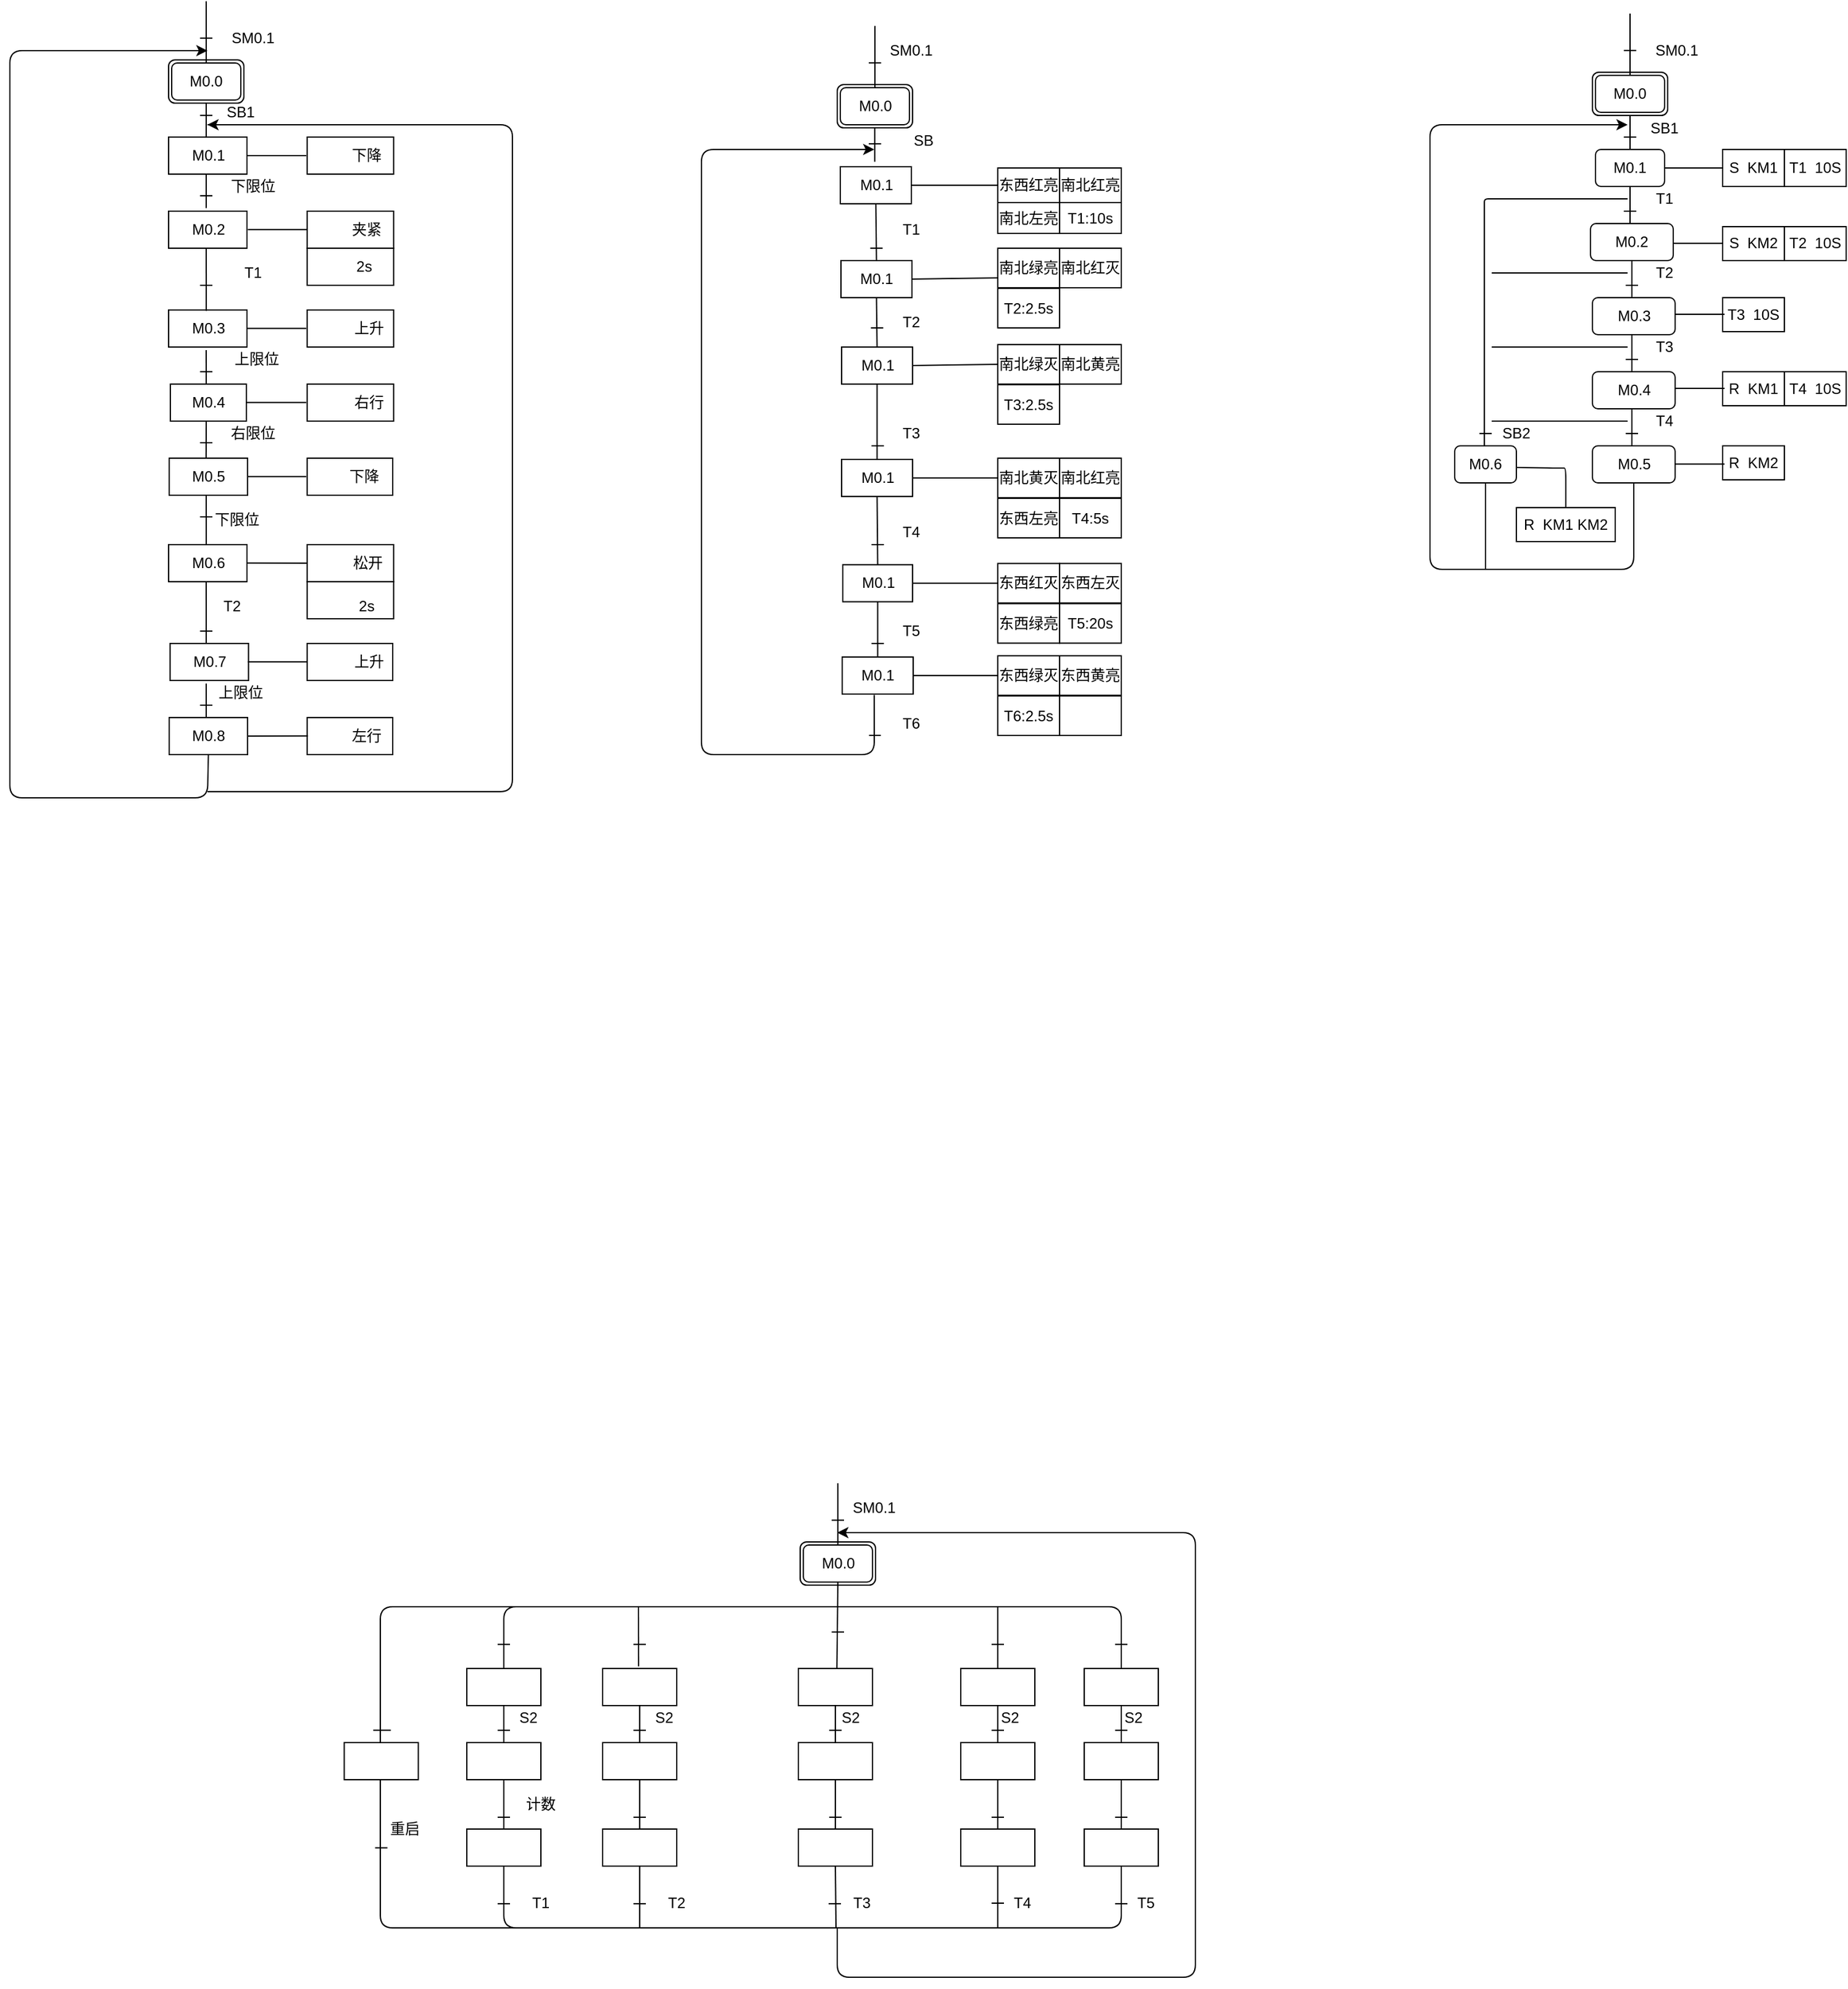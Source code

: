 <mxfile version="14.1.9" type="github">
  <diagram id="q3lnmK2u3PksRstwcWIF" name="Page-1">
    <mxGraphModel dx="2012" dy="635" grid="1" gridSize="10" guides="1" tooltips="1" connect="1" arrows="1" fold="1" page="1" pageScale="1" pageWidth="827" pageHeight="1169" math="0" shadow="0">
      <root>
        <mxCell id="0" />
        <mxCell id="1" parent="0" />
        <mxCell id="sfNCHB1NnnzIo0879sDw-2" value="" style="rounded=1;whiteSpace=wrap;html=1;" vertex="1" parent="1">
          <mxGeometry x="611.5" y="77.5" width="61" height="35" as="geometry" />
        </mxCell>
        <mxCell id="sfNCHB1NnnzIo0879sDw-1" value="M0.0" style="rounded=1;whiteSpace=wrap;html=1;" vertex="1" parent="1">
          <mxGeometry x="614" y="80" width="56" height="30" as="geometry" />
        </mxCell>
        <mxCell id="sfNCHB1NnnzIo0879sDw-5" value="" style="endArrow=none;html=1;" edge="1" parent="1">
          <mxGeometry width="50" height="50" relative="1" as="geometry">
            <mxPoint x="642" y="30" as="sourcePoint" />
            <mxPoint x="642" y="80" as="targetPoint" />
            <Array as="points">
              <mxPoint x="642" y="70" />
            </Array>
          </mxGeometry>
        </mxCell>
        <mxCell id="sfNCHB1NnnzIo0879sDw-8" value="SM0.1" style="text;html=1;strokeColor=none;fillColor=none;align=center;verticalAlign=middle;whiteSpace=wrap;rounded=0;" vertex="1" parent="1">
          <mxGeometry x="660" y="50" width="40" height="20" as="geometry" />
        </mxCell>
        <mxCell id="sfNCHB1NnnzIo0879sDw-9" value="M0.1" style="rounded=1;whiteSpace=wrap;html=1;" vertex="1" parent="1">
          <mxGeometry x="614" y="140" width="56" height="30" as="geometry" />
        </mxCell>
        <mxCell id="sfNCHB1NnnzIo0879sDw-10" value="" style="endArrow=none;html=1;exitX=0.5;exitY=1;exitDx=0;exitDy=0;" edge="1" parent="1" source="sfNCHB1NnnzIo0879sDw-2" target="sfNCHB1NnnzIo0879sDw-9">
          <mxGeometry width="50" height="50" relative="1" as="geometry">
            <mxPoint x="640" y="130" as="sourcePoint" />
            <mxPoint x="690" y="80" as="targetPoint" />
          </mxGeometry>
        </mxCell>
        <mxCell id="sfNCHB1NnnzIo0879sDw-11" value="" style="endArrow=none;html=1;" edge="1" parent="1">
          <mxGeometry width="50" height="50" relative="1" as="geometry">
            <mxPoint x="647" y="130" as="sourcePoint" />
            <mxPoint x="637" y="130" as="targetPoint" />
          </mxGeometry>
        </mxCell>
        <mxCell id="sfNCHB1NnnzIo0879sDw-13" value="" style="endArrow=none;html=1;" edge="1" parent="1">
          <mxGeometry width="50" height="50" relative="1" as="geometry">
            <mxPoint x="647" y="59.88" as="sourcePoint" />
            <mxPoint x="637" y="59.88" as="targetPoint" />
            <Array as="points" />
          </mxGeometry>
        </mxCell>
        <mxCell id="sfNCHB1NnnzIo0879sDw-14" value="SB1" style="text;html=1;strokeColor=none;fillColor=none;align=center;verticalAlign=middle;whiteSpace=wrap;rounded=0;" vertex="1" parent="1">
          <mxGeometry x="650" y="112.5" width="40" height="20" as="geometry" />
        </mxCell>
        <mxCell id="sfNCHB1NnnzIo0879sDw-15" value="" style="endArrow=none;html=1;entryX=0.5;entryY=1;entryDx=0;entryDy=0;" edge="1" parent="1" target="sfNCHB1NnnzIo0879sDw-9">
          <mxGeometry width="50" height="50" relative="1" as="geometry">
            <mxPoint x="642" y="200" as="sourcePoint" />
            <mxPoint x="660" y="180" as="targetPoint" />
          </mxGeometry>
        </mxCell>
        <mxCell id="sfNCHB1NnnzIo0879sDw-17" value="" style="endArrow=none;html=1;" edge="1" parent="1">
          <mxGeometry width="50" height="50" relative="1" as="geometry">
            <mxPoint x="637" y="190" as="sourcePoint" />
            <mxPoint x="647" y="190" as="targetPoint" />
            <Array as="points" />
          </mxGeometry>
        </mxCell>
        <mxCell id="sfNCHB1NnnzIo0879sDw-18" value="M0.2" style="rounded=1;whiteSpace=wrap;html=1;" vertex="1" parent="1">
          <mxGeometry x="610" y="200" width="67" height="30" as="geometry" />
        </mxCell>
        <mxCell id="sfNCHB1NnnzIo0879sDw-19" value="" style="endArrow=none;html=1;exitX=1;exitY=0.5;exitDx=0;exitDy=0;entryX=0;entryY=0.5;entryDx=0;entryDy=0;" edge="1" parent="1" source="sfNCHB1NnnzIo0879sDw-9" target="sfNCHB1NnnzIo0879sDw-20">
          <mxGeometry width="50" height="50" relative="1" as="geometry">
            <mxPoint x="690" y="180" as="sourcePoint" />
            <mxPoint x="710" y="155" as="targetPoint" />
          </mxGeometry>
        </mxCell>
        <mxCell id="sfNCHB1NnnzIo0879sDw-20" value="S&amp;nbsp; KM1" style="rounded=0;whiteSpace=wrap;html=1;" vertex="1" parent="1">
          <mxGeometry x="717" y="140" width="50" height="30" as="geometry" />
        </mxCell>
        <mxCell id="sfNCHB1NnnzIo0879sDw-21" value="T1&amp;nbsp; 10S" style="rounded=0;whiteSpace=wrap;html=1;" vertex="1" parent="1">
          <mxGeometry x="767" y="140" width="50" height="30" as="geometry" />
        </mxCell>
        <mxCell id="sfNCHB1NnnzIo0879sDw-22" value="T1" style="text;html=1;strokeColor=none;fillColor=none;align=center;verticalAlign=middle;whiteSpace=wrap;rounded=0;" vertex="1" parent="1">
          <mxGeometry x="650" y="170" width="40" height="20" as="geometry" />
        </mxCell>
        <mxCell id="sfNCHB1NnnzIo0879sDw-23" value="S&amp;nbsp; KM2" style="rounded=0;whiteSpace=wrap;html=1;" vertex="1" parent="1">
          <mxGeometry x="717" y="202.5" width="50" height="27.5" as="geometry" />
        </mxCell>
        <mxCell id="sfNCHB1NnnzIo0879sDw-24" value="T2&amp;nbsp; 10S" style="rounded=0;whiteSpace=wrap;html=1;" vertex="1" parent="1">
          <mxGeometry x="767" y="202.5" width="50" height="27.5" as="geometry" />
        </mxCell>
        <mxCell id="sfNCHB1NnnzIo0879sDw-26" value="T3&amp;nbsp; 10S" style="rounded=0;whiteSpace=wrap;html=1;" vertex="1" parent="1">
          <mxGeometry x="717" y="260" width="50" height="27.5" as="geometry" />
        </mxCell>
        <mxCell id="sfNCHB1NnnzIo0879sDw-27" value="R&amp;nbsp; KM1" style="rounded=0;whiteSpace=wrap;html=1;" vertex="1" parent="1">
          <mxGeometry x="717" y="320" width="50" height="27.5" as="geometry" />
        </mxCell>
        <mxCell id="sfNCHB1NnnzIo0879sDw-28" value="T4&amp;nbsp; 10S" style="rounded=0;whiteSpace=wrap;html=1;" vertex="1" parent="1">
          <mxGeometry x="767" y="320" width="50" height="27.5" as="geometry" />
        </mxCell>
        <mxCell id="sfNCHB1NnnzIo0879sDw-29" value="R&amp;nbsp; KM2" style="rounded=0;whiteSpace=wrap;html=1;" vertex="1" parent="1">
          <mxGeometry x="717" y="380" width="50" height="27.5" as="geometry" />
        </mxCell>
        <mxCell id="sfNCHB1NnnzIo0879sDw-30" value="" style="endArrow=none;html=1;entryX=0.5;entryY=1;entryDx=0;entryDy=0;" edge="1" parent="1">
          <mxGeometry width="50" height="50" relative="1" as="geometry">
            <mxPoint x="643.5" y="260" as="sourcePoint" />
            <mxPoint x="643.5" y="230" as="targetPoint" />
          </mxGeometry>
        </mxCell>
        <mxCell id="sfNCHB1NnnzIo0879sDw-31" value="" style="endArrow=none;html=1;" edge="1" parent="1">
          <mxGeometry width="50" height="50" relative="1" as="geometry">
            <mxPoint x="638.5" y="250" as="sourcePoint" />
            <mxPoint x="648.5" y="250" as="targetPoint" />
            <Array as="points" />
          </mxGeometry>
        </mxCell>
        <mxCell id="sfNCHB1NnnzIo0879sDw-32" value="M0.3" style="rounded=1;whiteSpace=wrap;html=1;" vertex="1" parent="1">
          <mxGeometry x="611.5" y="260" width="67" height="30" as="geometry" />
        </mxCell>
        <mxCell id="sfNCHB1NnnzIo0879sDw-33" value="" style="endArrow=none;html=1;entryX=0.5;entryY=1;entryDx=0;entryDy=0;" edge="1" parent="1">
          <mxGeometry width="50" height="50" relative="1" as="geometry">
            <mxPoint x="643.5" y="320" as="sourcePoint" />
            <mxPoint x="643.5" y="290" as="targetPoint" />
          </mxGeometry>
        </mxCell>
        <mxCell id="sfNCHB1NnnzIo0879sDw-34" value="" style="endArrow=none;html=1;" edge="1" parent="1">
          <mxGeometry width="50" height="50" relative="1" as="geometry">
            <mxPoint x="638.5" y="310" as="sourcePoint" />
            <mxPoint x="648.5" y="310" as="targetPoint" />
            <Array as="points" />
          </mxGeometry>
        </mxCell>
        <mxCell id="sfNCHB1NnnzIo0879sDw-35" value="M0.4" style="rounded=1;whiteSpace=wrap;html=1;" vertex="1" parent="1">
          <mxGeometry x="611.5" y="320" width="67" height="30" as="geometry" />
        </mxCell>
        <mxCell id="sfNCHB1NnnzIo0879sDw-36" value="" style="endArrow=none;html=1;entryX=0.5;entryY=1;entryDx=0;entryDy=0;" edge="1" parent="1">
          <mxGeometry width="50" height="50" relative="1" as="geometry">
            <mxPoint x="643.5" y="380" as="sourcePoint" />
            <mxPoint x="643.5" y="350" as="targetPoint" />
          </mxGeometry>
        </mxCell>
        <mxCell id="sfNCHB1NnnzIo0879sDw-37" value="" style="endArrow=none;html=1;" edge="1" parent="1">
          <mxGeometry width="50" height="50" relative="1" as="geometry">
            <mxPoint x="638.5" y="370" as="sourcePoint" />
            <mxPoint x="648.5" y="370" as="targetPoint" />
            <Array as="points" />
          </mxGeometry>
        </mxCell>
        <mxCell id="sfNCHB1NnnzIo0879sDw-38" value="M0.5" style="rounded=1;whiteSpace=wrap;html=1;" vertex="1" parent="1">
          <mxGeometry x="611.5" y="380" width="67" height="30" as="geometry" />
        </mxCell>
        <mxCell id="sfNCHB1NnnzIo0879sDw-40" value="" style="endArrow=none;html=1;exitX=1;exitY=0.5;exitDx=0;exitDy=0;" edge="1" parent="1">
          <mxGeometry width="50" height="50" relative="1" as="geometry">
            <mxPoint x="677" y="216.05" as="sourcePoint" />
            <mxPoint x="717" y="216.05" as="targetPoint" />
          </mxGeometry>
        </mxCell>
        <mxCell id="sfNCHB1NnnzIo0879sDw-41" value="" style="endArrow=none;html=1;exitX=1;exitY=0.5;exitDx=0;exitDy=0;" edge="1" parent="1">
          <mxGeometry width="50" height="50" relative="1" as="geometry">
            <mxPoint x="678.5" y="273.55" as="sourcePoint" />
            <mxPoint x="718.5" y="273.55" as="targetPoint" />
          </mxGeometry>
        </mxCell>
        <mxCell id="sfNCHB1NnnzIo0879sDw-43" value="" style="endArrow=none;html=1;exitX=1;exitY=0.5;exitDx=0;exitDy=0;" edge="1" parent="1">
          <mxGeometry width="50" height="50" relative="1" as="geometry">
            <mxPoint x="678.5" y="333.55" as="sourcePoint" />
            <mxPoint x="718.5" y="333.55" as="targetPoint" />
          </mxGeometry>
        </mxCell>
        <mxCell id="sfNCHB1NnnzIo0879sDw-44" value="" style="endArrow=none;html=1;exitX=1;exitY=0.5;exitDx=0;exitDy=0;" edge="1" parent="1">
          <mxGeometry width="50" height="50" relative="1" as="geometry">
            <mxPoint x="678.5" y="394.8" as="sourcePoint" />
            <mxPoint x="718.5" y="394.8" as="targetPoint" />
          </mxGeometry>
        </mxCell>
        <mxCell id="sfNCHB1NnnzIo0879sDw-45" value="T2" style="text;html=1;strokeColor=none;fillColor=none;align=center;verticalAlign=middle;whiteSpace=wrap;rounded=0;" vertex="1" parent="1">
          <mxGeometry x="650" y="230" width="40" height="20" as="geometry" />
        </mxCell>
        <mxCell id="sfNCHB1NnnzIo0879sDw-46" value="T3" style="text;html=1;strokeColor=none;fillColor=none;align=center;verticalAlign=middle;whiteSpace=wrap;rounded=0;" vertex="1" parent="1">
          <mxGeometry x="650" y="290" width="40" height="20" as="geometry" />
        </mxCell>
        <mxCell id="sfNCHB1NnnzIo0879sDw-47" value="T4" style="text;html=1;strokeColor=none;fillColor=none;align=center;verticalAlign=middle;whiteSpace=wrap;rounded=0;" vertex="1" parent="1">
          <mxGeometry x="650" y="350" width="40" height="20" as="geometry" />
        </mxCell>
        <mxCell id="sfNCHB1NnnzIo0879sDw-48" value="" style="endArrow=classic;html=1;exitX=0.5;exitY=1;exitDx=0;exitDy=0;" edge="1" parent="1" source="sfNCHB1NnnzIo0879sDw-38">
          <mxGeometry width="50" height="50" relative="1" as="geometry">
            <mxPoint x="550" y="410" as="sourcePoint" />
            <mxPoint x="640" y="120" as="targetPoint" />
            <Array as="points">
              <mxPoint x="645" y="440" />
              <mxPoint x="645" y="480" />
              <mxPoint x="600" y="480" />
              <mxPoint x="480" y="480" />
              <mxPoint x="480" y="440" />
              <mxPoint x="480" y="120" />
            </Array>
          </mxGeometry>
        </mxCell>
        <mxCell id="sfNCHB1NnnzIo0879sDw-50" value="M0.6" style="rounded=1;whiteSpace=wrap;html=1;" vertex="1" parent="1">
          <mxGeometry x="500" y="380" width="50" height="30" as="geometry" />
        </mxCell>
        <mxCell id="sfNCHB1NnnzIo0879sDw-51" value="" style="endArrow=none;html=1;" edge="1" parent="1">
          <mxGeometry width="50" height="50" relative="1" as="geometry">
            <mxPoint x="524" y="380" as="sourcePoint" />
            <mxPoint x="640" y="180" as="targetPoint" />
            <Array as="points">
              <mxPoint x="524" y="350" />
              <mxPoint x="524" y="190" />
              <mxPoint x="524" y="180" />
              <mxPoint x="530" y="180" />
            </Array>
          </mxGeometry>
        </mxCell>
        <mxCell id="sfNCHB1NnnzIo0879sDw-53" value="" style="endArrow=none;html=1;" edge="1" parent="1">
          <mxGeometry width="50" height="50" relative="1" as="geometry">
            <mxPoint x="530" y="240" as="sourcePoint" />
            <mxPoint x="640" y="240" as="targetPoint" />
          </mxGeometry>
        </mxCell>
        <mxCell id="sfNCHB1NnnzIo0879sDw-54" value="" style="endArrow=none;html=1;" edge="1" parent="1">
          <mxGeometry width="50" height="50" relative="1" as="geometry">
            <mxPoint x="530" y="300" as="sourcePoint" />
            <mxPoint x="640" y="300" as="targetPoint" />
          </mxGeometry>
        </mxCell>
        <mxCell id="sfNCHB1NnnzIo0879sDw-55" value="" style="endArrow=none;html=1;" edge="1" parent="1">
          <mxGeometry width="50" height="50" relative="1" as="geometry">
            <mxPoint x="530" y="360" as="sourcePoint" />
            <mxPoint x="640" y="360" as="targetPoint" />
          </mxGeometry>
        </mxCell>
        <mxCell id="sfNCHB1NnnzIo0879sDw-58" value="" style="endArrow=none;html=1;" edge="1" parent="1">
          <mxGeometry width="50" height="50" relative="1" as="geometry">
            <mxPoint x="520" y="370" as="sourcePoint" />
            <mxPoint x="530" y="370" as="targetPoint" />
            <Array as="points" />
          </mxGeometry>
        </mxCell>
        <mxCell id="sfNCHB1NnnzIo0879sDw-59" value="SB2" style="text;html=1;strokeColor=none;fillColor=none;align=center;verticalAlign=middle;whiteSpace=wrap;rounded=0;" vertex="1" parent="1">
          <mxGeometry x="530" y="360" width="40" height="20" as="geometry" />
        </mxCell>
        <mxCell id="sfNCHB1NnnzIo0879sDw-60" value="R&amp;nbsp; KM1 KM2" style="rounded=0;whiteSpace=wrap;html=1;" vertex="1" parent="1">
          <mxGeometry x="550" y="430" width="80" height="27.5" as="geometry" />
        </mxCell>
        <mxCell id="sfNCHB1NnnzIo0879sDw-61" value="" style="endArrow=none;html=1;entryX=0.5;entryY=1;entryDx=0;entryDy=0;" edge="1" parent="1" target="sfNCHB1NnnzIo0879sDw-50">
          <mxGeometry width="50" height="50" relative="1" as="geometry">
            <mxPoint x="525" y="480" as="sourcePoint" />
            <mxPoint x="540" y="420" as="targetPoint" />
          </mxGeometry>
        </mxCell>
        <mxCell id="sfNCHB1NnnzIo0879sDw-62" value="" style="endArrow=none;html=1;entryX=0.5;entryY=0;entryDx=0;entryDy=0;" edge="1" parent="1" target="sfNCHB1NnnzIo0879sDw-60">
          <mxGeometry width="50" height="50" relative="1" as="geometry">
            <mxPoint x="550" y="397.5" as="sourcePoint" />
            <mxPoint x="600" y="347.5" as="targetPoint" />
            <Array as="points">
              <mxPoint x="585" y="398" />
              <mxPoint x="590" y="398" />
            </Array>
          </mxGeometry>
        </mxCell>
        <mxCell id="sfNCHB1NnnzIo0879sDw-161" value="" style="rounded=1;whiteSpace=wrap;html=1;" vertex="1" parent="1">
          <mxGeometry x="-541.5" y="67.5" width="61" height="35" as="geometry" />
        </mxCell>
        <mxCell id="sfNCHB1NnnzIo0879sDw-162" value="M0.0" style="rounded=1;whiteSpace=wrap;html=1;" vertex="1" parent="1">
          <mxGeometry x="-539" y="70" width="56" height="30" as="geometry" />
        </mxCell>
        <mxCell id="sfNCHB1NnnzIo0879sDw-163" value="" style="endArrow=none;html=1;" edge="1" parent="1">
          <mxGeometry width="50" height="50" relative="1" as="geometry">
            <mxPoint x="-511" y="20" as="sourcePoint" />
            <mxPoint x="-511" y="70" as="targetPoint" />
            <Array as="points">
              <mxPoint x="-511" y="60" />
            </Array>
          </mxGeometry>
        </mxCell>
        <mxCell id="sfNCHB1NnnzIo0879sDw-164" value="SM0.1" style="text;html=1;strokeColor=none;fillColor=none;align=center;verticalAlign=middle;whiteSpace=wrap;rounded=0;" vertex="1" parent="1">
          <mxGeometry x="-493" y="40" width="40" height="20" as="geometry" />
        </mxCell>
        <mxCell id="sfNCHB1NnnzIo0879sDw-165" value="" style="endArrow=none;html=1;exitX=0.5;exitY=1;exitDx=0;exitDy=0;" edge="1" parent="1" source="sfNCHB1NnnzIo0879sDw-161">
          <mxGeometry width="50" height="50" relative="1" as="geometry">
            <mxPoint x="-513" y="120" as="sourcePoint" />
            <mxPoint x="-511" y="130" as="targetPoint" />
          </mxGeometry>
        </mxCell>
        <mxCell id="sfNCHB1NnnzIo0879sDw-166" value="" style="endArrow=none;html=1;" edge="1" parent="1">
          <mxGeometry width="50" height="50" relative="1" as="geometry">
            <mxPoint x="-506" y="112.43" as="sourcePoint" />
            <mxPoint x="-516" y="112.43" as="targetPoint" />
          </mxGeometry>
        </mxCell>
        <mxCell id="sfNCHB1NnnzIo0879sDw-167" value="" style="endArrow=none;html=1;" edge="1" parent="1">
          <mxGeometry width="50" height="50" relative="1" as="geometry">
            <mxPoint x="-506" y="49.88" as="sourcePoint" />
            <mxPoint x="-516" y="49.88" as="targetPoint" />
            <Array as="points" />
          </mxGeometry>
        </mxCell>
        <mxCell id="sfNCHB1NnnzIo0879sDw-168" value="SB1" style="text;html=1;strokeColor=none;fillColor=none;align=center;verticalAlign=middle;whiteSpace=wrap;rounded=0;" vertex="1" parent="1">
          <mxGeometry x="-503" y="100" width="40" height="20" as="geometry" />
        </mxCell>
        <mxCell id="sfNCHB1NnnzIo0879sDw-169" value="M0.1" style="rounded=0;whiteSpace=wrap;html=1;" vertex="1" parent="1">
          <mxGeometry x="-541.5" y="130" width="63.5" height="30" as="geometry" />
        </mxCell>
        <mxCell id="sfNCHB1NnnzIo0879sDw-170" value="" style="rounded=0;whiteSpace=wrap;html=1;" vertex="1" parent="1">
          <mxGeometry x="-429.25" y="130" width="70" height="30" as="geometry" />
        </mxCell>
        <mxCell id="sfNCHB1NnnzIo0879sDw-171" value="M0.2" style="rounded=0;whiteSpace=wrap;html=1;" vertex="1" parent="1">
          <mxGeometry x="-541.5" y="190" width="63.5" height="30" as="geometry" />
        </mxCell>
        <mxCell id="sfNCHB1NnnzIo0879sDw-172" value="" style="rounded=0;whiteSpace=wrap;html=1;" vertex="1" parent="1">
          <mxGeometry x="-429.25" y="190" width="70" height="30" as="geometry" />
        </mxCell>
        <mxCell id="sfNCHB1NnnzIo0879sDw-173" value="M0.3" style="rounded=0;whiteSpace=wrap;html=1;" vertex="1" parent="1">
          <mxGeometry x="-541.5" y="270" width="63.5" height="30" as="geometry" />
        </mxCell>
        <mxCell id="sfNCHB1NnnzIo0879sDw-174" value="" style="rounded=0;whiteSpace=wrap;html=1;" vertex="1" parent="1">
          <mxGeometry x="-429.25" y="220" width="70" height="30" as="geometry" />
        </mxCell>
        <mxCell id="sfNCHB1NnnzIo0879sDw-175" value="M0.4" style="rounded=0;whiteSpace=wrap;html=1;" vertex="1" parent="1">
          <mxGeometry x="-540" y="330" width="61.5" height="30" as="geometry" />
        </mxCell>
        <mxCell id="sfNCHB1NnnzIo0879sDw-176" value="" style="rounded=0;whiteSpace=wrap;html=1;" vertex="1" parent="1">
          <mxGeometry x="-429.25" y="270" width="70" height="30" as="geometry" />
        </mxCell>
        <mxCell id="sfNCHB1NnnzIo0879sDw-177" value="M0.5" style="rounded=0;whiteSpace=wrap;html=1;" vertex="1" parent="1">
          <mxGeometry x="-541" y="390" width="63.5" height="30" as="geometry" />
        </mxCell>
        <mxCell id="sfNCHB1NnnzIo0879sDw-178" value="" style="rounded=0;whiteSpace=wrap;html=1;" vertex="1" parent="1">
          <mxGeometry x="-429.25" y="330" width="70" height="30" as="geometry" />
        </mxCell>
        <mxCell id="sfNCHB1NnnzIo0879sDw-179" value="" style="rounded=0;whiteSpace=wrap;html=1;" vertex="1" parent="1">
          <mxGeometry x="-429.25" y="390" width="69.25" height="30" as="geometry" />
        </mxCell>
        <mxCell id="sfNCHB1NnnzIo0879sDw-180" value="M0.6" style="rounded=0;whiteSpace=wrap;html=1;" vertex="1" parent="1">
          <mxGeometry x="-541.5" y="460" width="63.5" height="30" as="geometry" />
        </mxCell>
        <mxCell id="sfNCHB1NnnzIo0879sDw-181" value="" style="rounded=0;whiteSpace=wrap;html=1;" vertex="1" parent="1">
          <mxGeometry x="-429.25" y="460" width="70" height="30" as="geometry" />
        </mxCell>
        <mxCell id="sfNCHB1NnnzIo0879sDw-182" value="" style="rounded=0;whiteSpace=wrap;html=1;" vertex="1" parent="1">
          <mxGeometry x="-429.25" y="490" width="70" height="30" as="geometry" />
        </mxCell>
        <mxCell id="sfNCHB1NnnzIo0879sDw-183" value="M0.7" style="rounded=0;whiteSpace=wrap;html=1;" vertex="1" parent="1">
          <mxGeometry x="-540.25" y="540" width="63.5" height="30" as="geometry" />
        </mxCell>
        <mxCell id="sfNCHB1NnnzIo0879sDw-184" value="" style="rounded=0;whiteSpace=wrap;html=1;" vertex="1" parent="1">
          <mxGeometry x="-429.25" y="540" width="69.25" height="30" as="geometry" />
        </mxCell>
        <mxCell id="sfNCHB1NnnzIo0879sDw-186" value="M0.8" style="rounded=0;whiteSpace=wrap;html=1;" vertex="1" parent="1">
          <mxGeometry x="-541" y="600" width="63.5" height="30" as="geometry" />
        </mxCell>
        <mxCell id="sfNCHB1NnnzIo0879sDw-187" value="" style="rounded=0;whiteSpace=wrap;html=1;" vertex="1" parent="1">
          <mxGeometry x="-429.25" y="600" width="69.25" height="30" as="geometry" />
        </mxCell>
        <mxCell id="sfNCHB1NnnzIo0879sDw-188" value="" style="endArrow=none;html=1;exitX=1;exitY=0.5;exitDx=0;exitDy=0;" edge="1" parent="1" source="sfNCHB1NnnzIo0879sDw-169">
          <mxGeometry width="50" height="50" relative="1" as="geometry">
            <mxPoint x="-480" y="160" as="sourcePoint" />
            <mxPoint x="-430" y="145" as="targetPoint" />
          </mxGeometry>
        </mxCell>
        <mxCell id="sfNCHB1NnnzIo0879sDw-189" value="" style="endArrow=none;html=1;exitX=1;exitY=0.5;exitDx=0;exitDy=0;" edge="1" parent="1">
          <mxGeometry width="50" height="50" relative="1" as="geometry">
            <mxPoint x="-477.25" y="204.92" as="sourcePoint" />
            <mxPoint x="-429.25" y="204.92" as="targetPoint" />
          </mxGeometry>
        </mxCell>
        <mxCell id="sfNCHB1NnnzIo0879sDw-190" value="" style="endArrow=none;html=1;exitX=1;exitY=0.5;exitDx=0;exitDy=0;" edge="1" parent="1">
          <mxGeometry width="50" height="50" relative="1" as="geometry">
            <mxPoint x="-478" y="284.92" as="sourcePoint" />
            <mxPoint x="-430" y="284.92" as="targetPoint" />
          </mxGeometry>
        </mxCell>
        <mxCell id="sfNCHB1NnnzIo0879sDw-191" value="" style="endArrow=none;html=1;exitX=1;exitY=0.5;exitDx=0;exitDy=0;" edge="1" parent="1">
          <mxGeometry width="50" height="50" relative="1" as="geometry">
            <mxPoint x="-478" y="344.92" as="sourcePoint" />
            <mxPoint x="-430" y="344.92" as="targetPoint" />
          </mxGeometry>
        </mxCell>
        <mxCell id="sfNCHB1NnnzIo0879sDw-192" value="" style="endArrow=none;html=1;exitX=1;exitY=0.5;exitDx=0;exitDy=0;" edge="1" parent="1">
          <mxGeometry width="50" height="50" relative="1" as="geometry">
            <mxPoint x="-478" y="404.9" as="sourcePoint" />
            <mxPoint x="-430" y="404.9" as="targetPoint" />
          </mxGeometry>
        </mxCell>
        <mxCell id="sfNCHB1NnnzIo0879sDw-193" value="" style="endArrow=none;html=1;exitX=1;exitY=0.5;exitDx=0;exitDy=0;entryX=0;entryY=0.5;entryDx=0;entryDy=0;" edge="1" parent="1" target="sfNCHB1NnnzIo0879sDw-181">
          <mxGeometry width="50" height="50" relative="1" as="geometry">
            <mxPoint x="-478.5" y="474.9" as="sourcePoint" />
            <mxPoint x="-430.5" y="474.9" as="targetPoint" />
          </mxGeometry>
        </mxCell>
        <mxCell id="sfNCHB1NnnzIo0879sDw-194" value="" style="endArrow=none;html=1;exitX=1;exitY=0.5;exitDx=0;exitDy=0;" edge="1" parent="1">
          <mxGeometry width="50" height="50" relative="1" as="geometry">
            <mxPoint x="-477.25" y="554.9" as="sourcePoint" />
            <mxPoint x="-429.25" y="554.9" as="targetPoint" />
          </mxGeometry>
        </mxCell>
        <mxCell id="sfNCHB1NnnzIo0879sDw-195" value="" style="endArrow=none;html=1;exitX=1;exitY=0.5;exitDx=0;exitDy=0;" edge="1" parent="1" source="sfNCHB1NnnzIo0879sDw-186">
          <mxGeometry width="50" height="50" relative="1" as="geometry">
            <mxPoint x="-476.75" y="614.9" as="sourcePoint" />
            <mxPoint x="-428.75" y="614.9" as="targetPoint" />
          </mxGeometry>
        </mxCell>
        <mxCell id="sfNCHB1NnnzIo0879sDw-196" value="" style="endArrow=none;html=1;exitX=0.5;exitY=1;exitDx=0;exitDy=0;" edge="1" parent="1">
          <mxGeometry width="50" height="50" relative="1" as="geometry">
            <mxPoint x="-511" y="160" as="sourcePoint" />
            <mxPoint x="-511" y="187.5" as="targetPoint" />
          </mxGeometry>
        </mxCell>
        <mxCell id="sfNCHB1NnnzIo0879sDw-197" value="" style="endArrow=none;html=1;" edge="1" parent="1">
          <mxGeometry width="50" height="50" relative="1" as="geometry">
            <mxPoint x="-506" y="177.5" as="sourcePoint" />
            <mxPoint x="-516" y="177.5" as="targetPoint" />
          </mxGeometry>
        </mxCell>
        <mxCell id="sfNCHB1NnnzIo0879sDw-198" value="" style="endArrow=none;html=1;exitX=0.5;exitY=1;exitDx=0;exitDy=0;entryX=0.481;entryY=0.026;entryDx=0;entryDy=0;entryPerimeter=0;" edge="1" parent="1" target="sfNCHB1NnnzIo0879sDw-173">
          <mxGeometry width="50" height="50" relative="1" as="geometry">
            <mxPoint x="-511" y="220" as="sourcePoint" />
            <mxPoint x="-511" y="247.5" as="targetPoint" />
          </mxGeometry>
        </mxCell>
        <mxCell id="sfNCHB1NnnzIo0879sDw-199" value="" style="endArrow=none;html=1;" edge="1" parent="1">
          <mxGeometry width="50" height="50" relative="1" as="geometry">
            <mxPoint x="-506" y="250" as="sourcePoint" />
            <mxPoint x="-516" y="250" as="targetPoint" />
          </mxGeometry>
        </mxCell>
        <mxCell id="sfNCHB1NnnzIo0879sDw-200" value="" style="endArrow=none;html=1;exitX=0.48;exitY=1.083;exitDx=0;exitDy=0;exitPerimeter=0;" edge="1" parent="1" source="sfNCHB1NnnzIo0879sDw-173">
          <mxGeometry width="50" height="50" relative="1" as="geometry">
            <mxPoint x="-511" y="302.5" as="sourcePoint" />
            <mxPoint x="-511" y="330" as="targetPoint" />
          </mxGeometry>
        </mxCell>
        <mxCell id="sfNCHB1NnnzIo0879sDw-201" value="" style="endArrow=none;html=1;" edge="1" parent="1">
          <mxGeometry width="50" height="50" relative="1" as="geometry">
            <mxPoint x="-506" y="320" as="sourcePoint" />
            <mxPoint x="-516" y="320" as="targetPoint" />
          </mxGeometry>
        </mxCell>
        <mxCell id="sfNCHB1NnnzIo0879sDw-202" value="" style="endArrow=none;html=1;exitX=0.5;exitY=1;exitDx=0;exitDy=0;entryX=0.471;entryY=0.001;entryDx=0;entryDy=0;entryPerimeter=0;" edge="1" parent="1" target="sfNCHB1NnnzIo0879sDw-177">
          <mxGeometry width="50" height="50" relative="1" as="geometry">
            <mxPoint x="-511" y="360.0" as="sourcePoint" />
            <mxPoint x="-511" y="387.5" as="targetPoint" />
          </mxGeometry>
        </mxCell>
        <mxCell id="sfNCHB1NnnzIo0879sDw-203" value="" style="endArrow=none;html=1;" edge="1" parent="1">
          <mxGeometry width="50" height="50" relative="1" as="geometry">
            <mxPoint x="-506" y="377.5" as="sourcePoint" />
            <mxPoint x="-516" y="377.5" as="targetPoint" />
          </mxGeometry>
        </mxCell>
        <mxCell id="sfNCHB1NnnzIo0879sDw-204" value="" style="endArrow=none;html=1;exitX=0.5;exitY=1;exitDx=0;exitDy=0;entryX=0.481;entryY=0.015;entryDx=0;entryDy=0;entryPerimeter=0;" edge="1" parent="1" target="sfNCHB1NnnzIo0879sDw-180">
          <mxGeometry width="50" height="50" relative="1" as="geometry">
            <mxPoint x="-511" y="420.0" as="sourcePoint" />
            <mxPoint x="-511" y="447.5" as="targetPoint" />
          </mxGeometry>
        </mxCell>
        <mxCell id="sfNCHB1NnnzIo0879sDw-205" value="" style="endArrow=none;html=1;" edge="1" parent="1">
          <mxGeometry width="50" height="50" relative="1" as="geometry">
            <mxPoint x="-506" y="437.5" as="sourcePoint" />
            <mxPoint x="-516" y="437.5" as="targetPoint" />
          </mxGeometry>
        </mxCell>
        <mxCell id="sfNCHB1NnnzIo0879sDw-206" value="" style="endArrow=none;html=1;exitX=0.48;exitY=1;exitDx=0;exitDy=0;exitPerimeter=0;" edge="1" parent="1" source="sfNCHB1NnnzIo0879sDw-180">
          <mxGeometry width="50" height="50" relative="1" as="geometry">
            <mxPoint x="-511" y="512.5" as="sourcePoint" />
            <mxPoint x="-511" y="540" as="targetPoint" />
          </mxGeometry>
        </mxCell>
        <mxCell id="sfNCHB1NnnzIo0879sDw-207" value="" style="endArrow=none;html=1;" edge="1" parent="1">
          <mxGeometry width="50" height="50" relative="1" as="geometry">
            <mxPoint x="-506" y="530" as="sourcePoint" />
            <mxPoint x="-516" y="530" as="targetPoint" />
          </mxGeometry>
        </mxCell>
        <mxCell id="sfNCHB1NnnzIo0879sDw-208" value="" style="endArrow=none;html=1;exitX=0.5;exitY=1;exitDx=0;exitDy=0;" edge="1" parent="1">
          <mxGeometry width="50" height="50" relative="1" as="geometry">
            <mxPoint x="-511" y="572.5" as="sourcePoint" />
            <mxPoint x="-511" y="600" as="targetPoint" />
          </mxGeometry>
        </mxCell>
        <mxCell id="sfNCHB1NnnzIo0879sDw-209" value="" style="endArrow=none;html=1;" edge="1" parent="1">
          <mxGeometry width="50" height="50" relative="1" as="geometry">
            <mxPoint x="-506" y="590" as="sourcePoint" />
            <mxPoint x="-516" y="590" as="targetPoint" />
          </mxGeometry>
        </mxCell>
        <mxCell id="sfNCHB1NnnzIo0879sDw-210" value="下限位" style="text;html=1;strokeColor=none;fillColor=none;align=center;verticalAlign=middle;whiteSpace=wrap;rounded=0;" vertex="1" parent="1">
          <mxGeometry x="-493" y="160" width="40" height="20" as="geometry" />
        </mxCell>
        <mxCell id="sfNCHB1NnnzIo0879sDw-213" value="T1" style="text;html=1;strokeColor=none;fillColor=none;align=center;verticalAlign=middle;whiteSpace=wrap;rounded=0;" vertex="1" parent="1">
          <mxGeometry x="-493" y="230" width="40" height="20" as="geometry" />
        </mxCell>
        <mxCell id="sfNCHB1NnnzIo0879sDw-214" value="上限位" style="text;html=1;strokeColor=none;fillColor=none;align=center;verticalAlign=middle;whiteSpace=wrap;rounded=0;" vertex="1" parent="1">
          <mxGeometry x="-490" y="300" width="40" height="20" as="geometry" />
        </mxCell>
        <mxCell id="sfNCHB1NnnzIo0879sDw-215" value="右限位" style="text;html=1;strokeColor=none;fillColor=none;align=center;verticalAlign=middle;whiteSpace=wrap;rounded=0;" vertex="1" parent="1">
          <mxGeometry x="-493" y="360" width="40" height="20" as="geometry" />
        </mxCell>
        <mxCell id="sfNCHB1NnnzIo0879sDw-216" value="下限位" style="text;html=1;strokeColor=none;fillColor=none;align=center;verticalAlign=middle;whiteSpace=wrap;rounded=0;" vertex="1" parent="1">
          <mxGeometry x="-506" y="430" width="40" height="20" as="geometry" />
        </mxCell>
        <mxCell id="sfNCHB1NnnzIo0879sDw-217" value="T2" style="text;html=1;strokeColor=none;fillColor=none;align=center;verticalAlign=middle;whiteSpace=wrap;rounded=0;" vertex="1" parent="1">
          <mxGeometry x="-510" y="500" width="40" height="20" as="geometry" />
        </mxCell>
        <mxCell id="sfNCHB1NnnzIo0879sDw-219" value="上限位" style="text;html=1;strokeColor=none;fillColor=none;align=center;verticalAlign=middle;whiteSpace=wrap;rounded=0;" vertex="1" parent="1">
          <mxGeometry x="-503" y="570" width="40" height="20" as="geometry" />
        </mxCell>
        <mxCell id="sfNCHB1NnnzIo0879sDw-221" value="下降" style="text;html=1;strokeColor=none;fillColor=none;align=center;verticalAlign=middle;whiteSpace=wrap;rounded=0;" vertex="1" parent="1">
          <mxGeometry x="-401.5" y="135" width="40" height="20" as="geometry" />
        </mxCell>
        <mxCell id="sfNCHB1NnnzIo0879sDw-222" value="夹紧" style="text;html=1;strokeColor=none;fillColor=none;align=center;verticalAlign=middle;whiteSpace=wrap;rounded=0;" vertex="1" parent="1">
          <mxGeometry x="-401.5" y="195" width="40" height="20" as="geometry" />
        </mxCell>
        <mxCell id="sfNCHB1NnnzIo0879sDw-223" value="2s" style="text;html=1;strokeColor=none;fillColor=none;align=center;verticalAlign=middle;whiteSpace=wrap;rounded=0;" vertex="1" parent="1">
          <mxGeometry x="-403" y="225" width="40" height="20" as="geometry" />
        </mxCell>
        <mxCell id="sfNCHB1NnnzIo0879sDw-224" value="上升" style="text;html=1;strokeColor=none;fillColor=none;align=center;verticalAlign=middle;whiteSpace=wrap;rounded=0;" vertex="1" parent="1">
          <mxGeometry x="-399.25" y="275" width="40" height="20" as="geometry" />
        </mxCell>
        <mxCell id="sfNCHB1NnnzIo0879sDw-225" value="右行" style="text;html=1;strokeColor=none;fillColor=none;align=center;verticalAlign=middle;whiteSpace=wrap;rounded=0;" vertex="1" parent="1">
          <mxGeometry x="-399.25" y="335" width="40" height="20" as="geometry" />
        </mxCell>
        <mxCell id="sfNCHB1NnnzIo0879sDw-226" value="下降" style="text;html=1;strokeColor=none;fillColor=none;align=center;verticalAlign=middle;whiteSpace=wrap;rounded=0;" vertex="1" parent="1">
          <mxGeometry x="-403" y="395" width="40" height="20" as="geometry" />
        </mxCell>
        <mxCell id="sfNCHB1NnnzIo0879sDw-227" value="松开" style="text;html=1;strokeColor=none;fillColor=none;align=center;verticalAlign=middle;whiteSpace=wrap;rounded=0;" vertex="1" parent="1">
          <mxGeometry x="-400" y="465" width="40" height="20" as="geometry" />
        </mxCell>
        <mxCell id="sfNCHB1NnnzIo0879sDw-228" value="2s" style="text;html=1;strokeColor=none;fillColor=none;align=center;verticalAlign=middle;whiteSpace=wrap;rounded=0;" vertex="1" parent="1">
          <mxGeometry x="-401.5" y="500" width="40" height="20" as="geometry" />
        </mxCell>
        <mxCell id="sfNCHB1NnnzIo0879sDw-229" value="上升" style="text;html=1;strokeColor=none;fillColor=none;align=center;verticalAlign=middle;whiteSpace=wrap;rounded=0;" vertex="1" parent="1">
          <mxGeometry x="-399.25" y="545" width="40" height="20" as="geometry" />
        </mxCell>
        <mxCell id="sfNCHB1NnnzIo0879sDw-230" value="左行" style="text;html=1;strokeColor=none;fillColor=none;align=center;verticalAlign=middle;whiteSpace=wrap;rounded=0;" vertex="1" parent="1">
          <mxGeometry x="-401.5" y="605" width="40" height="20" as="geometry" />
        </mxCell>
        <mxCell id="sfNCHB1NnnzIo0879sDw-231" value="" style="endArrow=classic;html=1;exitX=0.5;exitY=1;exitDx=0;exitDy=0;" edge="1" parent="1" source="sfNCHB1NnnzIo0879sDw-186">
          <mxGeometry width="50" height="50" relative="1" as="geometry">
            <mxPoint x="-559" y="628" as="sourcePoint" />
            <mxPoint x="-510" y="60" as="targetPoint" />
            <Array as="points">
              <mxPoint x="-510" y="665" />
              <mxPoint x="-670" y="665" />
              <mxPoint x="-670" y="60" />
            </Array>
          </mxGeometry>
        </mxCell>
        <mxCell id="sfNCHB1NnnzIo0879sDw-232" value="" style="endArrow=none;html=1;" edge="1" parent="1">
          <mxGeometry width="50" height="50" relative="1" as="geometry">
            <mxPoint x="-510" y="120" as="sourcePoint" />
            <mxPoint x="-510" y="660" as="targetPoint" />
            <Array as="points">
              <mxPoint x="-263" y="120" />
              <mxPoint x="-263" y="660" />
            </Array>
          </mxGeometry>
        </mxCell>
        <mxCell id="sfNCHB1NnnzIo0879sDw-233" value="" style="endArrow=classic;html=1;" edge="1" parent="1">
          <mxGeometry width="50" height="50" relative="1" as="geometry">
            <mxPoint x="-390" y="120" as="sourcePoint" />
            <mxPoint x="-510" y="120" as="targetPoint" />
          </mxGeometry>
        </mxCell>
        <mxCell id="sfNCHB1NnnzIo0879sDw-234" value="" style="rounded=1;whiteSpace=wrap;html=1;" vertex="1" parent="1">
          <mxGeometry y="87.5" width="61" height="35" as="geometry" />
        </mxCell>
        <mxCell id="sfNCHB1NnnzIo0879sDw-235" value="M0.0" style="rounded=1;whiteSpace=wrap;html=1;" vertex="1" parent="1">
          <mxGeometry x="2.5" y="90" width="56" height="30" as="geometry" />
        </mxCell>
        <mxCell id="sfNCHB1NnnzIo0879sDw-236" value="" style="endArrow=none;html=1;" edge="1" parent="1">
          <mxGeometry width="50" height="50" relative="1" as="geometry">
            <mxPoint x="30.5" y="40" as="sourcePoint" />
            <mxPoint x="30.5" y="90" as="targetPoint" />
            <Array as="points">
              <mxPoint x="30.5" y="80" />
            </Array>
          </mxGeometry>
        </mxCell>
        <mxCell id="sfNCHB1NnnzIo0879sDw-237" value="SM0.1" style="text;html=1;strokeColor=none;fillColor=none;align=center;verticalAlign=middle;whiteSpace=wrap;rounded=0;" vertex="1" parent="1">
          <mxGeometry x="40" y="50" width="40" height="20" as="geometry" />
        </mxCell>
        <mxCell id="sfNCHB1NnnzIo0879sDw-238" value="" style="endArrow=none;html=1;" edge="1" parent="1">
          <mxGeometry width="50" height="50" relative="1" as="geometry">
            <mxPoint x="35.5" y="69.88" as="sourcePoint" />
            <mxPoint x="25.5" y="69.88" as="targetPoint" />
            <Array as="points" />
          </mxGeometry>
        </mxCell>
        <mxCell id="sfNCHB1NnnzIo0879sDw-241" value="" style="endArrow=none;html=1;exitX=0.5;exitY=1;exitDx=0;exitDy=0;" edge="1" parent="1">
          <mxGeometry width="50" height="50" relative="1" as="geometry">
            <mxPoint x="30.36" y="122.5" as="sourcePoint" />
            <mxPoint x="30.36" y="150" as="targetPoint" />
          </mxGeometry>
        </mxCell>
        <mxCell id="sfNCHB1NnnzIo0879sDw-242" value="" style="endArrow=none;html=1;" edge="1" parent="1">
          <mxGeometry width="50" height="50" relative="1" as="geometry">
            <mxPoint x="35.5" y="135.43" as="sourcePoint" />
            <mxPoint x="25.5" y="135.43" as="targetPoint" />
            <Array as="points">
              <mxPoint x="35.5" y="135" />
            </Array>
          </mxGeometry>
        </mxCell>
        <mxCell id="sfNCHB1NnnzIo0879sDw-245" value="M0.1" style="rounded=0;whiteSpace=wrap;html=1;" vertex="1" parent="1">
          <mxGeometry x="2.5" y="154" width="57.5" height="30" as="geometry" />
        </mxCell>
        <mxCell id="sfNCHB1NnnzIo0879sDw-246" value="M0.1" style="rounded=0;whiteSpace=wrap;html=1;" vertex="1" parent="1">
          <mxGeometry x="3" y="230" width="57.5" height="30" as="geometry" />
        </mxCell>
        <mxCell id="sfNCHB1NnnzIo0879sDw-247" value="M0.1" style="rounded=0;whiteSpace=wrap;html=1;" vertex="1" parent="1">
          <mxGeometry x="3.5" y="300" width="57.5" height="30" as="geometry" />
        </mxCell>
        <mxCell id="sfNCHB1NnnzIo0879sDw-248" value="M0.1" style="rounded=0;whiteSpace=wrap;html=1;" vertex="1" parent="1">
          <mxGeometry x="3.5" y="391" width="57.5" height="30" as="geometry" />
        </mxCell>
        <mxCell id="sfNCHB1NnnzIo0879sDw-249" value="M0.1" style="rounded=0;whiteSpace=wrap;html=1;" vertex="1" parent="1">
          <mxGeometry x="4.5" y="476.25" width="56.5" height="30" as="geometry" />
        </mxCell>
        <mxCell id="sfNCHB1NnnzIo0879sDw-250" value="M0.1" style="rounded=0;whiteSpace=wrap;html=1;" vertex="1" parent="1">
          <mxGeometry x="4" y="551" width="57.5" height="30" as="geometry" />
        </mxCell>
        <mxCell id="sfNCHB1NnnzIo0879sDw-252" value="南北红亮" style="rounded=0;whiteSpace=wrap;html=1;" vertex="1" parent="1">
          <mxGeometry x="180" y="155" width="50" height="28" as="geometry" />
        </mxCell>
        <mxCell id="sfNCHB1NnnzIo0879sDw-253" value="南北左亮" style="rounded=0;whiteSpace=wrap;html=1;" vertex="1" parent="1">
          <mxGeometry x="130" y="183" width="50" height="25" as="geometry" />
        </mxCell>
        <mxCell id="sfNCHB1NnnzIo0879sDw-254" value="T1:10s" style="rounded=0;whiteSpace=wrap;html=1;" vertex="1" parent="1">
          <mxGeometry x="180" y="183" width="50" height="25" as="geometry" />
        </mxCell>
        <mxCell id="sfNCHB1NnnzIo0879sDw-257" value="南北绿亮" style="rounded=0;whiteSpace=wrap;html=1;" vertex="1" parent="1">
          <mxGeometry x="130" y="220" width="50" height="32" as="geometry" />
        </mxCell>
        <mxCell id="sfNCHB1NnnzIo0879sDw-258" value="南北红灭" style="rounded=0;whiteSpace=wrap;html=1;" vertex="1" parent="1">
          <mxGeometry x="180" y="220" width="50" height="32" as="geometry" />
        </mxCell>
        <mxCell id="sfNCHB1NnnzIo0879sDw-259" value="T2:2.5s" style="rounded=0;whiteSpace=wrap;html=1;" vertex="1" parent="1">
          <mxGeometry x="130" y="252.5" width="50" height="32" as="geometry" />
        </mxCell>
        <mxCell id="sfNCHB1NnnzIo0879sDw-261" value="南北绿灭" style="rounded=0;whiteSpace=wrap;html=1;" vertex="1" parent="1">
          <mxGeometry x="130" y="298" width="50" height="32" as="geometry" />
        </mxCell>
        <mxCell id="sfNCHB1NnnzIo0879sDw-262" value="南北黄亮" style="rounded=0;whiteSpace=wrap;html=1;" vertex="1" parent="1">
          <mxGeometry x="180" y="298" width="50" height="32" as="geometry" />
        </mxCell>
        <mxCell id="sfNCHB1NnnzIo0879sDw-263" value="T3:2.5s" style="rounded=0;whiteSpace=wrap;html=1;" vertex="1" parent="1">
          <mxGeometry x="130" y="330.5" width="50" height="32" as="geometry" />
        </mxCell>
        <mxCell id="sfNCHB1NnnzIo0879sDw-265" value="南北黄灭" style="rounded=0;whiteSpace=wrap;html=1;" vertex="1" parent="1">
          <mxGeometry x="130" y="390" width="50" height="32" as="geometry" />
        </mxCell>
        <mxCell id="sfNCHB1NnnzIo0879sDw-266" value="南北红亮" style="rounded=0;whiteSpace=wrap;html=1;" vertex="1" parent="1">
          <mxGeometry x="180" y="390" width="50" height="32" as="geometry" />
        </mxCell>
        <mxCell id="sfNCHB1NnnzIo0879sDw-267" value="东西左亮" style="rounded=0;whiteSpace=wrap;html=1;" vertex="1" parent="1">
          <mxGeometry x="130" y="422.5" width="50" height="32" as="geometry" />
        </mxCell>
        <mxCell id="sfNCHB1NnnzIo0879sDw-268" value="T4:5s" style="rounded=0;whiteSpace=wrap;html=1;" vertex="1" parent="1">
          <mxGeometry x="180" y="422.5" width="50" height="32" as="geometry" />
        </mxCell>
        <mxCell id="sfNCHB1NnnzIo0879sDw-269" value="东西红灭" style="rounded=0;whiteSpace=wrap;html=1;" vertex="1" parent="1">
          <mxGeometry x="130" y="475.25" width="50" height="32" as="geometry" />
        </mxCell>
        <mxCell id="sfNCHB1NnnzIo0879sDw-270" value="东西左灭" style="rounded=0;whiteSpace=wrap;html=1;" vertex="1" parent="1">
          <mxGeometry x="180" y="475.25" width="50" height="32" as="geometry" />
        </mxCell>
        <mxCell id="sfNCHB1NnnzIo0879sDw-271" value="东西绿亮" style="rounded=0;whiteSpace=wrap;html=1;" vertex="1" parent="1">
          <mxGeometry x="130" y="507.75" width="50" height="32" as="geometry" />
        </mxCell>
        <mxCell id="sfNCHB1NnnzIo0879sDw-272" value="T5:20s" style="rounded=0;whiteSpace=wrap;html=1;" vertex="1" parent="1">
          <mxGeometry x="180" y="507.75" width="50" height="32" as="geometry" />
        </mxCell>
        <mxCell id="sfNCHB1NnnzIo0879sDw-273" value="东西绿灭" style="rounded=0;whiteSpace=wrap;html=1;" vertex="1" parent="1">
          <mxGeometry x="130" y="550" width="50" height="32" as="geometry" />
        </mxCell>
        <mxCell id="sfNCHB1NnnzIo0879sDw-274" value="东西黄亮" style="rounded=0;whiteSpace=wrap;html=1;" vertex="1" parent="1">
          <mxGeometry x="180" y="550" width="50" height="32" as="geometry" />
        </mxCell>
        <mxCell id="sfNCHB1NnnzIo0879sDw-275" value="T6:2.5s" style="rounded=0;whiteSpace=wrap;html=1;" vertex="1" parent="1">
          <mxGeometry x="130" y="582.5" width="50" height="32" as="geometry" />
        </mxCell>
        <mxCell id="sfNCHB1NnnzIo0879sDw-276" value="" style="rounded=0;whiteSpace=wrap;html=1;" vertex="1" parent="1">
          <mxGeometry x="180" y="582.5" width="50" height="32" as="geometry" />
        </mxCell>
        <mxCell id="sfNCHB1NnnzIo0879sDw-290" value="" style="endArrow=none;html=1;entryX=0.5;entryY=1;entryDx=0;entryDy=0;exitX=0.5;exitY=0;exitDx=0;exitDy=0;" edge="1" parent="1" source="sfNCHB1NnnzIo0879sDw-246" target="sfNCHB1NnnzIo0879sDw-245">
          <mxGeometry width="50" height="50" relative="1" as="geometry">
            <mxPoint x="-42.5" y="230" as="sourcePoint" />
            <mxPoint x="7.5" y="180" as="targetPoint" />
          </mxGeometry>
        </mxCell>
        <mxCell id="sfNCHB1NnnzIo0879sDw-291" value="" style="endArrow=none;html=1;entryX=0.5;entryY=1;entryDx=0;entryDy=0;exitX=0.5;exitY=0;exitDx=0;exitDy=0;" edge="1" parent="1" source="sfNCHB1NnnzIo0879sDw-247" target="sfNCHB1NnnzIo0879sDw-246">
          <mxGeometry width="50" height="50" relative="1" as="geometry">
            <mxPoint x="31.5" y="320" as="sourcePoint" />
            <mxPoint x="7.5" y="270" as="targetPoint" />
          </mxGeometry>
        </mxCell>
        <mxCell id="sfNCHB1NnnzIo0879sDw-292" value="" style="endArrow=none;html=1;entryX=0.5;entryY=1;entryDx=0;entryDy=0;exitX=0.5;exitY=0;exitDx=0;exitDy=0;" edge="1" parent="1" source="sfNCHB1NnnzIo0879sDw-248" target="sfNCHB1NnnzIo0879sDw-247">
          <mxGeometry width="50" height="50" relative="1" as="geometry">
            <mxPoint x="-32.5" y="410" as="sourcePoint" />
            <mxPoint x="17.5" y="360" as="targetPoint" />
          </mxGeometry>
        </mxCell>
        <mxCell id="sfNCHB1NnnzIo0879sDw-293" value="" style="endArrow=none;html=1;entryX=0.5;entryY=1;entryDx=0;entryDy=0;exitX=0.5;exitY=0;exitDx=0;exitDy=0;" edge="1" parent="1" source="sfNCHB1NnnzIo0879sDw-249" target="sfNCHB1NnnzIo0879sDw-248">
          <mxGeometry width="50" height="50" relative="1" as="geometry">
            <mxPoint x="-52.5" y="490" as="sourcePoint" />
            <mxPoint x="-2.5" y="440" as="targetPoint" />
          </mxGeometry>
        </mxCell>
        <mxCell id="sfNCHB1NnnzIo0879sDw-294" value="" style="endArrow=none;html=1;entryX=0.5;entryY=1;entryDx=0;entryDy=0;exitX=0.5;exitY=0;exitDx=0;exitDy=0;" edge="1" parent="1" source="sfNCHB1NnnzIo0879sDw-250" target="sfNCHB1NnnzIo0879sDw-249">
          <mxGeometry width="50" height="50" relative="1" as="geometry">
            <mxPoint x="-42.5" y="560" as="sourcePoint" />
            <mxPoint x="7.5" y="510" as="targetPoint" />
          </mxGeometry>
        </mxCell>
        <mxCell id="sfNCHB1NnnzIo0879sDw-296" value="东西红亮" style="rounded=0;whiteSpace=wrap;html=1;" vertex="1" parent="1">
          <mxGeometry x="130" y="155" width="50" height="28" as="geometry" />
        </mxCell>
        <mxCell id="sfNCHB1NnnzIo0879sDw-299" value="" style="endArrow=none;html=1;exitX=1;exitY=0.5;exitDx=0;exitDy=0;" edge="1" parent="1" source="sfNCHB1NnnzIo0879sDw-245">
          <mxGeometry width="50" height="50" relative="1" as="geometry">
            <mxPoint x="60" y="170" as="sourcePoint" />
            <mxPoint x="130" y="169" as="targetPoint" />
          </mxGeometry>
        </mxCell>
        <mxCell id="sfNCHB1NnnzIo0879sDw-300" value="" style="endArrow=none;html=1;entryX=0;entryY=0.75;entryDx=0;entryDy=0;" edge="1" parent="1" target="sfNCHB1NnnzIo0879sDw-257">
          <mxGeometry width="50" height="50" relative="1" as="geometry">
            <mxPoint x="60" y="245" as="sourcePoint" />
            <mxPoint x="110" y="195" as="targetPoint" />
          </mxGeometry>
        </mxCell>
        <mxCell id="sfNCHB1NnnzIo0879sDw-301" value="" style="endArrow=none;html=1;entryX=0;entryY=0.5;entryDx=0;entryDy=0;exitX=1;exitY=0.5;exitDx=0;exitDy=0;" edge="1" parent="1" source="sfNCHB1NnnzIo0879sDw-247" target="sfNCHB1NnnzIo0879sDw-261">
          <mxGeometry width="50" height="50" relative="1" as="geometry">
            <mxPoint x="61" y="310" as="sourcePoint" />
            <mxPoint x="111" y="260" as="targetPoint" />
          </mxGeometry>
        </mxCell>
        <mxCell id="sfNCHB1NnnzIo0879sDw-302" value="" style="endArrow=none;html=1;entryX=0;entryY=0.5;entryDx=0;entryDy=0;exitX=1;exitY=0.5;exitDx=0;exitDy=0;" edge="1" parent="1" source="sfNCHB1NnnzIo0879sDw-248" target="sfNCHB1NnnzIo0879sDw-265">
          <mxGeometry width="50" height="50" relative="1" as="geometry">
            <mxPoint x="61" y="410" as="sourcePoint" />
            <mxPoint x="111" y="360" as="targetPoint" />
          </mxGeometry>
        </mxCell>
        <mxCell id="sfNCHB1NnnzIo0879sDw-303" value="" style="endArrow=none;html=1;entryX=0;entryY=0.5;entryDx=0;entryDy=0;exitX=1;exitY=0.5;exitDx=0;exitDy=0;" edge="1" parent="1" source="sfNCHB1NnnzIo0879sDw-249" target="sfNCHB1NnnzIo0879sDw-269">
          <mxGeometry width="50" height="50" relative="1" as="geometry">
            <mxPoint x="60" y="490" as="sourcePoint" />
            <mxPoint x="110" y="440" as="targetPoint" />
          </mxGeometry>
        </mxCell>
        <mxCell id="sfNCHB1NnnzIo0879sDw-304" value="" style="endArrow=none;html=1;entryX=0;entryY=0.5;entryDx=0;entryDy=0;exitX=1;exitY=0.5;exitDx=0;exitDy=0;" edge="1" parent="1" source="sfNCHB1NnnzIo0879sDw-250" target="sfNCHB1NnnzIo0879sDw-273">
          <mxGeometry width="50" height="50" relative="1" as="geometry">
            <mxPoint x="60" y="570" as="sourcePoint" />
            <mxPoint x="110" y="520" as="targetPoint" />
          </mxGeometry>
        </mxCell>
        <mxCell id="sfNCHB1NnnzIo0879sDw-305" value="SB" style="text;html=1;strokeColor=none;fillColor=none;align=center;verticalAlign=middle;whiteSpace=wrap;rounded=0;" vertex="1" parent="1">
          <mxGeometry x="50" y="123" width="40" height="20" as="geometry" />
        </mxCell>
        <mxCell id="sfNCHB1NnnzIo0879sDw-306" value="T1" style="text;html=1;strokeColor=none;fillColor=none;align=center;verticalAlign=middle;whiteSpace=wrap;rounded=0;" vertex="1" parent="1">
          <mxGeometry x="40" y="195" width="40" height="20" as="geometry" />
        </mxCell>
        <mxCell id="sfNCHB1NnnzIo0879sDw-307" value="T2" style="text;html=1;strokeColor=none;fillColor=none;align=center;verticalAlign=middle;whiteSpace=wrap;rounded=0;" vertex="1" parent="1">
          <mxGeometry x="40" y="270" width="40" height="20" as="geometry" />
        </mxCell>
        <mxCell id="sfNCHB1NnnzIo0879sDw-308" value="T3" style="text;html=1;strokeColor=none;fillColor=none;align=center;verticalAlign=middle;whiteSpace=wrap;rounded=0;" vertex="1" parent="1">
          <mxGeometry x="40" y="360" width="40" height="20" as="geometry" />
        </mxCell>
        <mxCell id="sfNCHB1NnnzIo0879sDw-309" value="T4" style="text;html=1;strokeColor=none;fillColor=none;align=center;verticalAlign=middle;whiteSpace=wrap;rounded=0;" vertex="1" parent="1">
          <mxGeometry x="40" y="440" width="40" height="20" as="geometry" />
        </mxCell>
        <mxCell id="sfNCHB1NnnzIo0879sDw-310" value="T5" style="text;html=1;strokeColor=none;fillColor=none;align=center;verticalAlign=middle;whiteSpace=wrap;rounded=0;" vertex="1" parent="1">
          <mxGeometry x="40" y="520" width="40" height="20" as="geometry" />
        </mxCell>
        <mxCell id="sfNCHB1NnnzIo0879sDw-311" value="" style="endArrow=classic;html=1;exitX=0.451;exitY=1.023;exitDx=0;exitDy=0;exitPerimeter=0;" edge="1" parent="1" source="sfNCHB1NnnzIo0879sDw-250">
          <mxGeometry width="50" height="50" relative="1" as="geometry">
            <mxPoint x="-120" y="330" as="sourcePoint" />
            <mxPoint x="30" y="140" as="targetPoint" />
            <Array as="points">
              <mxPoint x="30" y="630" />
              <mxPoint x="-110" y="630" />
              <mxPoint x="-110" y="140" />
            </Array>
          </mxGeometry>
        </mxCell>
        <mxCell id="sfNCHB1NnnzIo0879sDw-312" value="" style="endArrow=none;html=1;" edge="1" parent="1">
          <mxGeometry width="50" height="50" relative="1" as="geometry">
            <mxPoint x="26.75" y="219.96" as="sourcePoint" />
            <mxPoint x="36.75" y="219.96" as="targetPoint" />
            <Array as="points">
              <mxPoint x="36.75" y="219.96" />
            </Array>
          </mxGeometry>
        </mxCell>
        <mxCell id="sfNCHB1NnnzIo0879sDw-313" value="" style="endArrow=none;html=1;" edge="1" parent="1">
          <mxGeometry width="50" height="50" relative="1" as="geometry">
            <mxPoint x="27.25" y="284.5" as="sourcePoint" />
            <mxPoint x="37.25" y="284.5" as="targetPoint" />
            <Array as="points">
              <mxPoint x="37.25" y="284.5" />
            </Array>
          </mxGeometry>
        </mxCell>
        <mxCell id="sfNCHB1NnnzIo0879sDw-314" value="" style="endArrow=none;html=1;" edge="1" parent="1">
          <mxGeometry width="50" height="50" relative="1" as="geometry">
            <mxPoint x="27.75" y="380" as="sourcePoint" />
            <mxPoint x="37.75" y="380" as="targetPoint" />
            <Array as="points" />
          </mxGeometry>
        </mxCell>
        <mxCell id="sfNCHB1NnnzIo0879sDw-315" value="" style="endArrow=none;html=1;" edge="1" parent="1">
          <mxGeometry width="50" height="50" relative="1" as="geometry">
            <mxPoint x="27.75" y="460" as="sourcePoint" />
            <mxPoint x="37.75" y="460" as="targetPoint" />
            <Array as="points" />
          </mxGeometry>
        </mxCell>
        <mxCell id="sfNCHB1NnnzIo0879sDw-316" value="" style="endArrow=none;html=1;" edge="1" parent="1">
          <mxGeometry width="50" height="50" relative="1" as="geometry">
            <mxPoint x="27.75" y="540" as="sourcePoint" />
            <mxPoint x="37.75" y="540" as="targetPoint" />
            <Array as="points" />
          </mxGeometry>
        </mxCell>
        <mxCell id="sfNCHB1NnnzIo0879sDw-317" value="" style="endArrow=none;html=1;" edge="1" parent="1">
          <mxGeometry width="50" height="50" relative="1" as="geometry">
            <mxPoint x="25.75" y="614.44" as="sourcePoint" />
            <mxPoint x="35.25" y="614.44" as="targetPoint" />
            <Array as="points" />
          </mxGeometry>
        </mxCell>
        <mxCell id="sfNCHB1NnnzIo0879sDw-318" value="T6" style="text;html=1;strokeColor=none;fillColor=none;align=center;verticalAlign=middle;whiteSpace=wrap;rounded=0;" vertex="1" parent="1">
          <mxGeometry x="40" y="595" width="40" height="20" as="geometry" />
        </mxCell>
        <mxCell id="sfNCHB1NnnzIo0879sDw-319" value="" style="rounded=1;whiteSpace=wrap;html=1;" vertex="1" parent="1">
          <mxGeometry x="-30" y="1267.5" width="61" height="35" as="geometry" />
        </mxCell>
        <mxCell id="sfNCHB1NnnzIo0879sDw-320" value="M0.0" style="rounded=1;whiteSpace=wrap;html=1;" vertex="1" parent="1">
          <mxGeometry x="-27.5" y="1270" width="56" height="30" as="geometry" />
        </mxCell>
        <mxCell id="sfNCHB1NnnzIo0879sDw-321" value="" style="endArrow=none;html=1;" edge="1" parent="1">
          <mxGeometry width="50" height="50" relative="1" as="geometry">
            <mxPoint x="0.5" y="1220" as="sourcePoint" />
            <mxPoint x="0.5" y="1270" as="targetPoint" />
            <Array as="points">
              <mxPoint x="0.5" y="1260" />
            </Array>
          </mxGeometry>
        </mxCell>
        <mxCell id="sfNCHB1NnnzIo0879sDw-322" value="SM0.1" style="text;html=1;strokeColor=none;fillColor=none;align=center;verticalAlign=middle;whiteSpace=wrap;rounded=0;" vertex="1" parent="1">
          <mxGeometry x="10" y="1230" width="40" height="20" as="geometry" />
        </mxCell>
        <mxCell id="sfNCHB1NnnzIo0879sDw-323" value="" style="endArrow=none;html=1;" edge="1" parent="1">
          <mxGeometry width="50" height="50" relative="1" as="geometry">
            <mxPoint x="5.5" y="1249.88" as="sourcePoint" />
            <mxPoint x="-4.5" y="1249.88" as="targetPoint" />
            <Array as="points" />
          </mxGeometry>
        </mxCell>
        <mxCell id="sfNCHB1NnnzIo0879sDw-324" value="" style="endArrow=none;html=1;" edge="1" parent="1">
          <mxGeometry width="50" height="50" relative="1" as="geometry">
            <mxPoint x="5.5" y="1340.43" as="sourcePoint" />
            <mxPoint x="-4.5" y="1340.43" as="targetPoint" />
            <Array as="points">
              <mxPoint x="5.5" y="1340" />
            </Array>
          </mxGeometry>
        </mxCell>
        <mxCell id="sfNCHB1NnnzIo0879sDw-325" value="" style="endArrow=none;html=1;entryX=0.5;entryY=1;entryDx=0;entryDy=0;exitX=0.52;exitY=0.021;exitDx=0;exitDy=0;exitPerimeter=0;" edge="1" parent="1" source="sfNCHB1NnnzIo0879sDw-343" target="sfNCHB1NnnzIo0879sDw-320">
          <mxGeometry width="50" height="50" relative="1" as="geometry">
            <mxPoint y="1350" as="sourcePoint" />
            <mxPoint x="50" y="1300" as="targetPoint" />
          </mxGeometry>
        </mxCell>
        <mxCell id="sfNCHB1NnnzIo0879sDw-326" value="" style="endArrow=none;html=1;entryX=0.5;entryY=0;entryDx=0;entryDy=0;" edge="1" parent="1" target="sfNCHB1NnnzIo0879sDw-359">
          <mxGeometry width="50" height="50" relative="1" as="geometry">
            <mxPoint x="-270" y="1370" as="sourcePoint" />
            <mxPoint x="129.995" y="1320" as="targetPoint" />
            <Array as="points">
              <mxPoint x="-270" y="1320" />
              <mxPoint x="230" y="1320" />
            </Array>
          </mxGeometry>
        </mxCell>
        <mxCell id="sfNCHB1NnnzIo0879sDw-327" value="" style="rounded=0;whiteSpace=wrap;html=1;" vertex="1" parent="1">
          <mxGeometry x="-300" y="1370" width="60" height="30" as="geometry" />
        </mxCell>
        <mxCell id="sfNCHB1NnnzIo0879sDw-328" value="" style="rounded=0;whiteSpace=wrap;html=1;" vertex="1" parent="1">
          <mxGeometry x="-300" y="1430" width="60" height="30" as="geometry" />
        </mxCell>
        <mxCell id="sfNCHB1NnnzIo0879sDw-329" value="" style="endArrow=none;html=1;" edge="1" parent="1">
          <mxGeometry width="50" height="50" relative="1" as="geometry">
            <mxPoint x="-265" y="1350.43" as="sourcePoint" />
            <mxPoint x="-275" y="1350.43" as="targetPoint" />
            <Array as="points">
              <mxPoint x="-265" y="1350" />
            </Array>
          </mxGeometry>
        </mxCell>
        <mxCell id="sfNCHB1NnnzIo0879sDw-330" value="" style="rounded=0;whiteSpace=wrap;html=1;" vertex="1" parent="1">
          <mxGeometry x="-300" y="1500" width="60" height="30" as="geometry" />
        </mxCell>
        <mxCell id="sfNCHB1NnnzIo0879sDw-331" value="" style="endArrow=none;html=1;entryX=0.5;entryY=1;entryDx=0;entryDy=0;exitX=0.5;exitY=0;exitDx=0;exitDy=0;" edge="1" parent="1" source="sfNCHB1NnnzIo0879sDw-328" target="sfNCHB1NnnzIo0879sDw-327">
          <mxGeometry width="50" height="50" relative="1" as="geometry">
            <mxPoint x="-360" y="1460" as="sourcePoint" />
            <mxPoint x="-310" y="1410" as="targetPoint" />
          </mxGeometry>
        </mxCell>
        <mxCell id="sfNCHB1NnnzIo0879sDw-332" value="" style="endArrow=none;html=1;entryX=0.5;entryY=1;entryDx=0;entryDy=0;exitX=0.5;exitY=0;exitDx=0;exitDy=0;" edge="1" parent="1" source="sfNCHB1NnnzIo0879sDw-330" target="sfNCHB1NnnzIo0879sDw-328">
          <mxGeometry width="50" height="50" relative="1" as="geometry">
            <mxPoint x="-350" y="1510" as="sourcePoint" />
            <mxPoint x="-272" y="1470" as="targetPoint" />
          </mxGeometry>
        </mxCell>
        <mxCell id="sfNCHB1NnnzIo0879sDw-333" value="" style="endArrow=none;html=1;" edge="1" parent="1">
          <mxGeometry width="50" height="50" relative="1" as="geometry">
            <mxPoint x="-265" y="1420" as="sourcePoint" />
            <mxPoint x="-275" y="1420" as="targetPoint" />
            <Array as="points">
              <mxPoint x="-265" y="1419.57" />
            </Array>
          </mxGeometry>
        </mxCell>
        <mxCell id="sfNCHB1NnnzIo0879sDw-334" value="" style="endArrow=none;html=1;" edge="1" parent="1">
          <mxGeometry width="50" height="50" relative="1" as="geometry">
            <mxPoint x="-265" y="1490.43" as="sourcePoint" />
            <mxPoint x="-275" y="1490.43" as="targetPoint" />
            <Array as="points">
              <mxPoint x="-265" y="1490" />
            </Array>
          </mxGeometry>
        </mxCell>
        <mxCell id="sfNCHB1NnnzIo0879sDw-335" value="" style="rounded=0;whiteSpace=wrap;html=1;" vertex="1" parent="1">
          <mxGeometry x="-190" y="1370" width="60" height="30" as="geometry" />
        </mxCell>
        <mxCell id="sfNCHB1NnnzIo0879sDw-336" value="" style="rounded=0;whiteSpace=wrap;html=1;" vertex="1" parent="1">
          <mxGeometry x="-190" y="1430" width="60" height="30" as="geometry" />
        </mxCell>
        <mxCell id="sfNCHB1NnnzIo0879sDw-337" value="" style="endArrow=none;html=1;" edge="1" parent="1">
          <mxGeometry width="50" height="50" relative="1" as="geometry">
            <mxPoint x="-155" y="1350.43" as="sourcePoint" />
            <mxPoint x="-165" y="1350.43" as="targetPoint" />
            <Array as="points">
              <mxPoint x="-155" y="1350" />
            </Array>
          </mxGeometry>
        </mxCell>
        <mxCell id="sfNCHB1NnnzIo0879sDw-338" value="" style="rounded=0;whiteSpace=wrap;html=1;" vertex="1" parent="1">
          <mxGeometry x="-190" y="1500" width="60" height="30" as="geometry" />
        </mxCell>
        <mxCell id="sfNCHB1NnnzIo0879sDw-339" value="" style="endArrow=none;html=1;entryX=0.5;entryY=1;entryDx=0;entryDy=0;exitX=0.5;exitY=0;exitDx=0;exitDy=0;" edge="1" parent="1" source="sfNCHB1NnnzIo0879sDw-336" target="sfNCHB1NnnzIo0879sDw-335">
          <mxGeometry width="50" height="50" relative="1" as="geometry">
            <mxPoint x="-250" y="1460" as="sourcePoint" />
            <mxPoint x="-200" y="1410" as="targetPoint" />
          </mxGeometry>
        </mxCell>
        <mxCell id="sfNCHB1NnnzIo0879sDw-340" value="" style="endArrow=none;html=1;entryX=0.5;entryY=1;entryDx=0;entryDy=0;exitX=0.5;exitY=0;exitDx=0;exitDy=0;" edge="1" parent="1" source="sfNCHB1NnnzIo0879sDw-338" target="sfNCHB1NnnzIo0879sDw-336">
          <mxGeometry width="50" height="50" relative="1" as="geometry">
            <mxPoint x="-240" y="1510" as="sourcePoint" />
            <mxPoint x="-162" y="1470" as="targetPoint" />
          </mxGeometry>
        </mxCell>
        <mxCell id="sfNCHB1NnnzIo0879sDw-341" value="" style="endArrow=none;html=1;" edge="1" parent="1">
          <mxGeometry width="50" height="50" relative="1" as="geometry">
            <mxPoint x="-155" y="1420" as="sourcePoint" />
            <mxPoint x="-165" y="1420" as="targetPoint" />
            <Array as="points">
              <mxPoint x="-155" y="1419.57" />
            </Array>
          </mxGeometry>
        </mxCell>
        <mxCell id="sfNCHB1NnnzIo0879sDw-342" value="" style="endArrow=none;html=1;" edge="1" parent="1">
          <mxGeometry width="50" height="50" relative="1" as="geometry">
            <mxPoint x="-155" y="1490.43" as="sourcePoint" />
            <mxPoint x="-165" y="1490.43" as="targetPoint" />
            <Array as="points">
              <mxPoint x="-155" y="1490" />
            </Array>
          </mxGeometry>
        </mxCell>
        <mxCell id="sfNCHB1NnnzIo0879sDw-343" value="" style="rounded=0;whiteSpace=wrap;html=1;" vertex="1" parent="1">
          <mxGeometry x="-31.5" y="1370" width="60" height="30" as="geometry" />
        </mxCell>
        <mxCell id="sfNCHB1NnnzIo0879sDw-344" value="" style="rounded=0;whiteSpace=wrap;html=1;" vertex="1" parent="1">
          <mxGeometry x="-31.5" y="1430" width="60" height="30" as="geometry" />
        </mxCell>
        <mxCell id="sfNCHB1NnnzIo0879sDw-346" value="" style="rounded=0;whiteSpace=wrap;html=1;" vertex="1" parent="1">
          <mxGeometry x="-31.5" y="1500" width="60" height="30" as="geometry" />
        </mxCell>
        <mxCell id="sfNCHB1NnnzIo0879sDw-347" value="" style="endArrow=none;html=1;entryX=0.5;entryY=1;entryDx=0;entryDy=0;exitX=0.5;exitY=0;exitDx=0;exitDy=0;" edge="1" parent="1" source="sfNCHB1NnnzIo0879sDw-344" target="sfNCHB1NnnzIo0879sDw-343">
          <mxGeometry width="50" height="50" relative="1" as="geometry">
            <mxPoint x="-91.5" y="1460" as="sourcePoint" />
            <mxPoint x="-41.5" y="1410" as="targetPoint" />
          </mxGeometry>
        </mxCell>
        <mxCell id="sfNCHB1NnnzIo0879sDw-348" value="" style="endArrow=none;html=1;entryX=0.5;entryY=1;entryDx=0;entryDy=0;exitX=0.5;exitY=0;exitDx=0;exitDy=0;" edge="1" parent="1" source="sfNCHB1NnnzIo0879sDw-346" target="sfNCHB1NnnzIo0879sDw-344">
          <mxGeometry width="50" height="50" relative="1" as="geometry">
            <mxPoint x="-81.5" y="1510" as="sourcePoint" />
            <mxPoint x="-3.5" y="1470" as="targetPoint" />
          </mxGeometry>
        </mxCell>
        <mxCell id="sfNCHB1NnnzIo0879sDw-349" value="" style="endArrow=none;html=1;" edge="1" parent="1">
          <mxGeometry width="50" height="50" relative="1" as="geometry">
            <mxPoint x="3.5" y="1420" as="sourcePoint" />
            <mxPoint x="-6.5" y="1420" as="targetPoint" />
            <Array as="points">
              <mxPoint x="3.5" y="1419.57" />
            </Array>
          </mxGeometry>
        </mxCell>
        <mxCell id="sfNCHB1NnnzIo0879sDw-350" value="" style="endArrow=none;html=1;" edge="1" parent="1">
          <mxGeometry width="50" height="50" relative="1" as="geometry">
            <mxPoint x="3.5" y="1490.43" as="sourcePoint" />
            <mxPoint x="-6.5" y="1490.43" as="targetPoint" />
            <Array as="points">
              <mxPoint x="3.5" y="1490" />
            </Array>
          </mxGeometry>
        </mxCell>
        <mxCell id="sfNCHB1NnnzIo0879sDw-351" value="" style="rounded=0;whiteSpace=wrap;html=1;" vertex="1" parent="1">
          <mxGeometry x="100" y="1370" width="60" height="30" as="geometry" />
        </mxCell>
        <mxCell id="sfNCHB1NnnzIo0879sDw-352" value="" style="rounded=0;whiteSpace=wrap;html=1;" vertex="1" parent="1">
          <mxGeometry x="100" y="1430" width="60" height="30" as="geometry" />
        </mxCell>
        <mxCell id="sfNCHB1NnnzIo0879sDw-353" value="" style="endArrow=none;html=1;" edge="1" parent="1">
          <mxGeometry width="50" height="50" relative="1" as="geometry">
            <mxPoint x="135" y="1350.43" as="sourcePoint" />
            <mxPoint x="125" y="1350.43" as="targetPoint" />
            <Array as="points">
              <mxPoint x="135" y="1350" />
            </Array>
          </mxGeometry>
        </mxCell>
        <mxCell id="sfNCHB1NnnzIo0879sDw-354" value="" style="rounded=0;whiteSpace=wrap;html=1;" vertex="1" parent="1">
          <mxGeometry x="100" y="1500" width="60" height="30" as="geometry" />
        </mxCell>
        <mxCell id="sfNCHB1NnnzIo0879sDw-355" value="" style="endArrow=none;html=1;entryX=0.5;entryY=1;entryDx=0;entryDy=0;exitX=0.5;exitY=0;exitDx=0;exitDy=0;" edge="1" parent="1" source="sfNCHB1NnnzIo0879sDw-352" target="sfNCHB1NnnzIo0879sDw-351">
          <mxGeometry width="50" height="50" relative="1" as="geometry">
            <mxPoint x="40" y="1460" as="sourcePoint" />
            <mxPoint x="90" y="1410" as="targetPoint" />
          </mxGeometry>
        </mxCell>
        <mxCell id="sfNCHB1NnnzIo0879sDw-356" value="" style="endArrow=none;html=1;entryX=0.5;entryY=1;entryDx=0;entryDy=0;exitX=0.5;exitY=0;exitDx=0;exitDy=0;" edge="1" parent="1" source="sfNCHB1NnnzIo0879sDw-354" target="sfNCHB1NnnzIo0879sDw-352">
          <mxGeometry width="50" height="50" relative="1" as="geometry">
            <mxPoint x="50" y="1510" as="sourcePoint" />
            <mxPoint x="128" y="1470" as="targetPoint" />
          </mxGeometry>
        </mxCell>
        <mxCell id="sfNCHB1NnnzIo0879sDw-357" value="" style="endArrow=none;html=1;" edge="1" parent="1">
          <mxGeometry width="50" height="50" relative="1" as="geometry">
            <mxPoint x="135" y="1420" as="sourcePoint" />
            <mxPoint x="125" y="1420" as="targetPoint" />
            <Array as="points">
              <mxPoint x="135" y="1419.57" />
            </Array>
          </mxGeometry>
        </mxCell>
        <mxCell id="sfNCHB1NnnzIo0879sDw-358" value="" style="endArrow=none;html=1;" edge="1" parent="1">
          <mxGeometry width="50" height="50" relative="1" as="geometry">
            <mxPoint x="135" y="1490.43" as="sourcePoint" />
            <mxPoint x="125" y="1490.43" as="targetPoint" />
            <Array as="points">
              <mxPoint x="135" y="1490" />
            </Array>
          </mxGeometry>
        </mxCell>
        <mxCell id="sfNCHB1NnnzIo0879sDw-359" value="" style="rounded=0;whiteSpace=wrap;html=1;" vertex="1" parent="1">
          <mxGeometry x="200" y="1370" width="60" height="30" as="geometry" />
        </mxCell>
        <mxCell id="sfNCHB1NnnzIo0879sDw-360" value="" style="rounded=0;whiteSpace=wrap;html=1;" vertex="1" parent="1">
          <mxGeometry x="200" y="1430" width="60" height="30" as="geometry" />
        </mxCell>
        <mxCell id="sfNCHB1NnnzIo0879sDw-361" value="" style="endArrow=none;html=1;" edge="1" parent="1">
          <mxGeometry width="50" height="50" relative="1" as="geometry">
            <mxPoint x="235" y="1350.43" as="sourcePoint" />
            <mxPoint x="225" y="1350.43" as="targetPoint" />
            <Array as="points">
              <mxPoint x="235" y="1350" />
            </Array>
          </mxGeometry>
        </mxCell>
        <mxCell id="sfNCHB1NnnzIo0879sDw-362" value="" style="rounded=0;whiteSpace=wrap;html=1;" vertex="1" parent="1">
          <mxGeometry x="200" y="1500" width="60" height="30" as="geometry" />
        </mxCell>
        <mxCell id="sfNCHB1NnnzIo0879sDw-363" value="" style="endArrow=none;html=1;entryX=0.5;entryY=1;entryDx=0;entryDy=0;exitX=0.5;exitY=0;exitDx=0;exitDy=0;" edge="1" parent="1" source="sfNCHB1NnnzIo0879sDw-360" target="sfNCHB1NnnzIo0879sDw-359">
          <mxGeometry width="50" height="50" relative="1" as="geometry">
            <mxPoint x="140" y="1460" as="sourcePoint" />
            <mxPoint x="190" y="1410" as="targetPoint" />
          </mxGeometry>
        </mxCell>
        <mxCell id="sfNCHB1NnnzIo0879sDw-364" value="" style="endArrow=none;html=1;entryX=0.5;entryY=1;entryDx=0;entryDy=0;exitX=0.5;exitY=0;exitDx=0;exitDy=0;" edge="1" parent="1" source="sfNCHB1NnnzIo0879sDw-362" target="sfNCHB1NnnzIo0879sDw-360">
          <mxGeometry width="50" height="50" relative="1" as="geometry">
            <mxPoint x="150" y="1510" as="sourcePoint" />
            <mxPoint x="228" y="1470" as="targetPoint" />
          </mxGeometry>
        </mxCell>
        <mxCell id="sfNCHB1NnnzIo0879sDw-365" value="" style="endArrow=none;html=1;" edge="1" parent="1">
          <mxGeometry width="50" height="50" relative="1" as="geometry">
            <mxPoint x="235" y="1420" as="sourcePoint" />
            <mxPoint x="225" y="1420" as="targetPoint" />
            <Array as="points">
              <mxPoint x="235" y="1419.57" />
            </Array>
          </mxGeometry>
        </mxCell>
        <mxCell id="sfNCHB1NnnzIo0879sDw-366" value="" style="endArrow=none;html=1;" edge="1" parent="1">
          <mxGeometry width="50" height="50" relative="1" as="geometry">
            <mxPoint x="235" y="1490.43" as="sourcePoint" />
            <mxPoint x="225" y="1490.43" as="targetPoint" />
            <Array as="points">
              <mxPoint x="235" y="1490" />
            </Array>
          </mxGeometry>
        </mxCell>
        <mxCell id="sfNCHB1NnnzIo0879sDw-367" value="" style="endArrow=none;html=1;exitX=0.485;exitY=-0.057;exitDx=0;exitDy=0;exitPerimeter=0;" edge="1" parent="1" source="sfNCHB1NnnzIo0879sDw-335">
          <mxGeometry width="50" height="50" relative="1" as="geometry">
            <mxPoint x="-130" y="1350" as="sourcePoint" />
            <mxPoint x="-161" y="1320" as="targetPoint" />
          </mxGeometry>
        </mxCell>
        <mxCell id="sfNCHB1NnnzIo0879sDw-368" value="" style="endArrow=none;html=1;exitX=0.5;exitY=0;exitDx=0;exitDy=0;" edge="1" parent="1" source="sfNCHB1NnnzIo0879sDw-351">
          <mxGeometry width="50" height="50" relative="1" as="geometry">
            <mxPoint x="70" y="1380" as="sourcePoint" />
            <mxPoint x="130" y="1320" as="targetPoint" />
          </mxGeometry>
        </mxCell>
        <mxCell id="sfNCHB1NnnzIo0879sDw-370" value="" style="endArrow=none;html=1;exitX=0.5;exitY=1;exitDx=0;exitDy=0;entryX=0.5;entryY=1;entryDx=0;entryDy=0;" edge="1" parent="1" source="sfNCHB1NnnzIo0879sDw-330" target="sfNCHB1NnnzIo0879sDw-362">
          <mxGeometry width="50" height="50" relative="1" as="geometry">
            <mxPoint x="-30" y="1610" as="sourcePoint" />
            <mxPoint x="20" y="1560" as="targetPoint" />
            <Array as="points">
              <mxPoint x="-270" y="1580" />
              <mxPoint x="230" y="1580" />
            </Array>
          </mxGeometry>
        </mxCell>
        <mxCell id="sfNCHB1NnnzIo0879sDw-371" value="" style="endArrow=none;html=1;entryX=0.5;entryY=1;entryDx=0;entryDy=0;" edge="1" parent="1" target="sfNCHB1NnnzIo0879sDw-338">
          <mxGeometry width="50" height="50" relative="1" as="geometry">
            <mxPoint x="-160" y="1580" as="sourcePoint" />
            <mxPoint x="-160" y="1540" as="targetPoint" />
          </mxGeometry>
        </mxCell>
        <mxCell id="sfNCHB1NnnzIo0879sDw-373" value="" style="endArrow=none;html=1;entryX=0.5;entryY=1;entryDx=0;entryDy=0;" edge="1" parent="1" target="sfNCHB1NnnzIo0879sDw-346">
          <mxGeometry width="50" height="50" relative="1" as="geometry">
            <mxPoint x="-1" y="1580" as="sourcePoint" />
            <mxPoint x="-20" y="1540" as="targetPoint" />
          </mxGeometry>
        </mxCell>
        <mxCell id="sfNCHB1NnnzIo0879sDw-374" value="" style="endArrow=none;html=1;entryX=0.5;entryY=1;entryDx=0;entryDy=0;" edge="1" parent="1" target="sfNCHB1NnnzIo0879sDw-354">
          <mxGeometry width="50" height="50" relative="1" as="geometry">
            <mxPoint x="130" y="1580" as="sourcePoint" />
            <mxPoint x="100" y="1540" as="targetPoint" />
          </mxGeometry>
        </mxCell>
        <mxCell id="sfNCHB1NnnzIo0879sDw-378" value="" style="endArrow=none;html=1;" edge="1" parent="1">
          <mxGeometry width="50" height="50" relative="1" as="geometry">
            <mxPoint x="-361.5" y="1419.95" as="sourcePoint" />
            <mxPoint x="-375.5" y="1419.95" as="targetPoint" />
            <Array as="points">
              <mxPoint x="-375.75" y="1419.95" />
            </Array>
          </mxGeometry>
        </mxCell>
        <mxCell id="sfNCHB1NnnzIo0879sDw-379" value="S2" style="text;html=1;strokeColor=none;fillColor=none;align=center;verticalAlign=middle;whiteSpace=wrap;rounded=0;" vertex="1" parent="1">
          <mxGeometry x="-270" y="1400" width="40" height="20" as="geometry" />
        </mxCell>
        <mxCell id="sfNCHB1NnnzIo0879sDw-380" value="S2" style="text;html=1;strokeColor=none;fillColor=none;align=center;verticalAlign=middle;whiteSpace=wrap;rounded=0;" vertex="1" parent="1">
          <mxGeometry x="-160" y="1400" width="40" height="20" as="geometry" />
        </mxCell>
        <mxCell id="sfNCHB1NnnzIo0879sDw-381" value="S2" style="text;html=1;strokeColor=none;fillColor=none;align=center;verticalAlign=middle;whiteSpace=wrap;rounded=0;" vertex="1" parent="1">
          <mxGeometry x="-9" y="1400" width="40" height="20" as="geometry" />
        </mxCell>
        <mxCell id="sfNCHB1NnnzIo0879sDw-382" value="S2" style="text;html=1;strokeColor=none;fillColor=none;align=center;verticalAlign=middle;whiteSpace=wrap;rounded=0;" vertex="1" parent="1">
          <mxGeometry x="120" y="1400" width="40" height="20" as="geometry" />
        </mxCell>
        <mxCell id="sfNCHB1NnnzIo0879sDw-383" value="S2" style="text;html=1;strokeColor=none;fillColor=none;align=center;verticalAlign=middle;whiteSpace=wrap;rounded=0;" vertex="1" parent="1">
          <mxGeometry x="220" y="1400" width="40" height="20" as="geometry" />
        </mxCell>
        <mxCell id="sfNCHB1NnnzIo0879sDw-384" value="计数" style="text;html=1;strokeColor=none;fillColor=none;align=center;verticalAlign=middle;whiteSpace=wrap;rounded=0;" vertex="1" parent="1">
          <mxGeometry x="-260" y="1470" width="40" height="20" as="geometry" />
        </mxCell>
        <mxCell id="sfNCHB1NnnzIo0879sDw-385" value="重启" style="text;html=1;strokeColor=none;fillColor=none;align=center;verticalAlign=middle;whiteSpace=wrap;rounded=0;" vertex="1" parent="1">
          <mxGeometry x="-370" y="1490" width="40" height="20" as="geometry" />
        </mxCell>
        <mxCell id="sfNCHB1NnnzIo0879sDw-386" value="" style="endArrow=none;html=1;" edge="1" parent="1">
          <mxGeometry width="50" height="50" relative="1" as="geometry">
            <mxPoint x="-260" y="1580" as="sourcePoint" />
            <mxPoint x="-250" y="1320" as="targetPoint" />
            <Array as="points">
              <mxPoint x="-370" y="1580" />
              <mxPoint x="-370" y="1320" />
            </Array>
          </mxGeometry>
        </mxCell>
        <mxCell id="sfNCHB1NnnzIo0879sDw-387" value="" style="rounded=0;whiteSpace=wrap;html=1;" vertex="1" parent="1">
          <mxGeometry x="-399.25" y="1430" width="60" height="30" as="geometry" />
        </mxCell>
        <mxCell id="sfNCHB1NnnzIo0879sDw-389" value="" style="endArrow=none;html=1;" edge="1" parent="1">
          <mxGeometry width="50" height="50" relative="1" as="geometry">
            <mxPoint x="-364.25" y="1515.21" as="sourcePoint" />
            <mxPoint x="-374.25" y="1515.21" as="targetPoint" />
            <Array as="points">
              <mxPoint x="-364.25" y="1514.78" />
            </Array>
          </mxGeometry>
        </mxCell>
        <mxCell id="sfNCHB1NnnzIo0879sDw-390" value="" style="endArrow=classic;html=1;" edge="1" parent="1">
          <mxGeometry width="50" height="50" relative="1" as="geometry">
            <mxPoint y="1580" as="sourcePoint" />
            <mxPoint y="1260" as="targetPoint" />
            <Array as="points">
              <mxPoint y="1620" />
              <mxPoint x="290" y="1620" />
              <mxPoint x="290" y="1310" />
              <mxPoint x="290" y="1260" />
            </Array>
          </mxGeometry>
        </mxCell>
        <mxCell id="sfNCHB1NnnzIo0879sDw-391" value="" style="endArrow=none;html=1;" edge="1" parent="1">
          <mxGeometry width="50" height="50" relative="1" as="geometry">
            <mxPoint x="-265" y="1560.43" as="sourcePoint" />
            <mxPoint x="-275" y="1560.43" as="targetPoint" />
            <Array as="points">
              <mxPoint x="-265" y="1560.0" />
            </Array>
          </mxGeometry>
        </mxCell>
        <mxCell id="sfNCHB1NnnzIo0879sDw-392" value="" style="endArrow=none;html=1;" edge="1" parent="1">
          <mxGeometry width="50" height="50" relative="1" as="geometry">
            <mxPoint x="-155" y="1560.43" as="sourcePoint" />
            <mxPoint x="-165" y="1560.43" as="targetPoint" />
            <Array as="points">
              <mxPoint x="-155" y="1560.0" />
            </Array>
          </mxGeometry>
        </mxCell>
        <mxCell id="sfNCHB1NnnzIo0879sDw-393" value="" style="endArrow=none;html=1;" edge="1" parent="1">
          <mxGeometry width="50" height="50" relative="1" as="geometry">
            <mxPoint x="3" y="1560.43" as="sourcePoint" />
            <mxPoint x="-7" y="1560.43" as="targetPoint" />
            <Array as="points">
              <mxPoint x="3" y="1560.0" />
            </Array>
          </mxGeometry>
        </mxCell>
        <mxCell id="sfNCHB1NnnzIo0879sDw-394" value="" style="endArrow=none;html=1;" edge="1" parent="1">
          <mxGeometry width="50" height="50" relative="1" as="geometry">
            <mxPoint x="135" y="1560" as="sourcePoint" />
            <mxPoint x="125" y="1560" as="targetPoint" />
            <Array as="points">
              <mxPoint x="135" y="1559.57" />
            </Array>
          </mxGeometry>
        </mxCell>
        <mxCell id="sfNCHB1NnnzIo0879sDw-395" value="" style="endArrow=none;html=1;" edge="1" parent="1">
          <mxGeometry width="50" height="50" relative="1" as="geometry">
            <mxPoint x="235" y="1560.43" as="sourcePoint" />
            <mxPoint x="225" y="1560.43" as="targetPoint" />
            <Array as="points">
              <mxPoint x="235" y="1560.0" />
            </Array>
          </mxGeometry>
        </mxCell>
        <mxCell id="sfNCHB1NnnzIo0879sDw-396" value="T1" style="text;html=1;strokeColor=none;fillColor=none;align=center;verticalAlign=middle;whiteSpace=wrap;rounded=0;" vertex="1" parent="1">
          <mxGeometry x="-260" y="1550" width="40" height="20" as="geometry" />
        </mxCell>
        <mxCell id="sfNCHB1NnnzIo0879sDw-397" value="T2" style="text;html=1;strokeColor=none;fillColor=none;align=center;verticalAlign=middle;whiteSpace=wrap;rounded=0;" vertex="1" parent="1">
          <mxGeometry x="-150" y="1550" width="40" height="20" as="geometry" />
        </mxCell>
        <mxCell id="sfNCHB1NnnzIo0879sDw-398" value="T3" style="text;html=1;strokeColor=none;fillColor=none;align=center;verticalAlign=middle;whiteSpace=wrap;rounded=0;" vertex="1" parent="1">
          <mxGeometry y="1550" width="40" height="20" as="geometry" />
        </mxCell>
        <mxCell id="sfNCHB1NnnzIo0879sDw-400" value="T4" style="text;html=1;strokeColor=none;fillColor=none;align=center;verticalAlign=middle;whiteSpace=wrap;rounded=0;" vertex="1" parent="1">
          <mxGeometry x="130" y="1550" width="40" height="20" as="geometry" />
        </mxCell>
        <mxCell id="sfNCHB1NnnzIo0879sDw-401" value="T5" style="text;html=1;strokeColor=none;fillColor=none;align=center;verticalAlign=middle;whiteSpace=wrap;rounded=0;" vertex="1" parent="1">
          <mxGeometry x="230" y="1550" width="40" height="20" as="geometry" />
        </mxCell>
      </root>
    </mxGraphModel>
  </diagram>
</mxfile>
